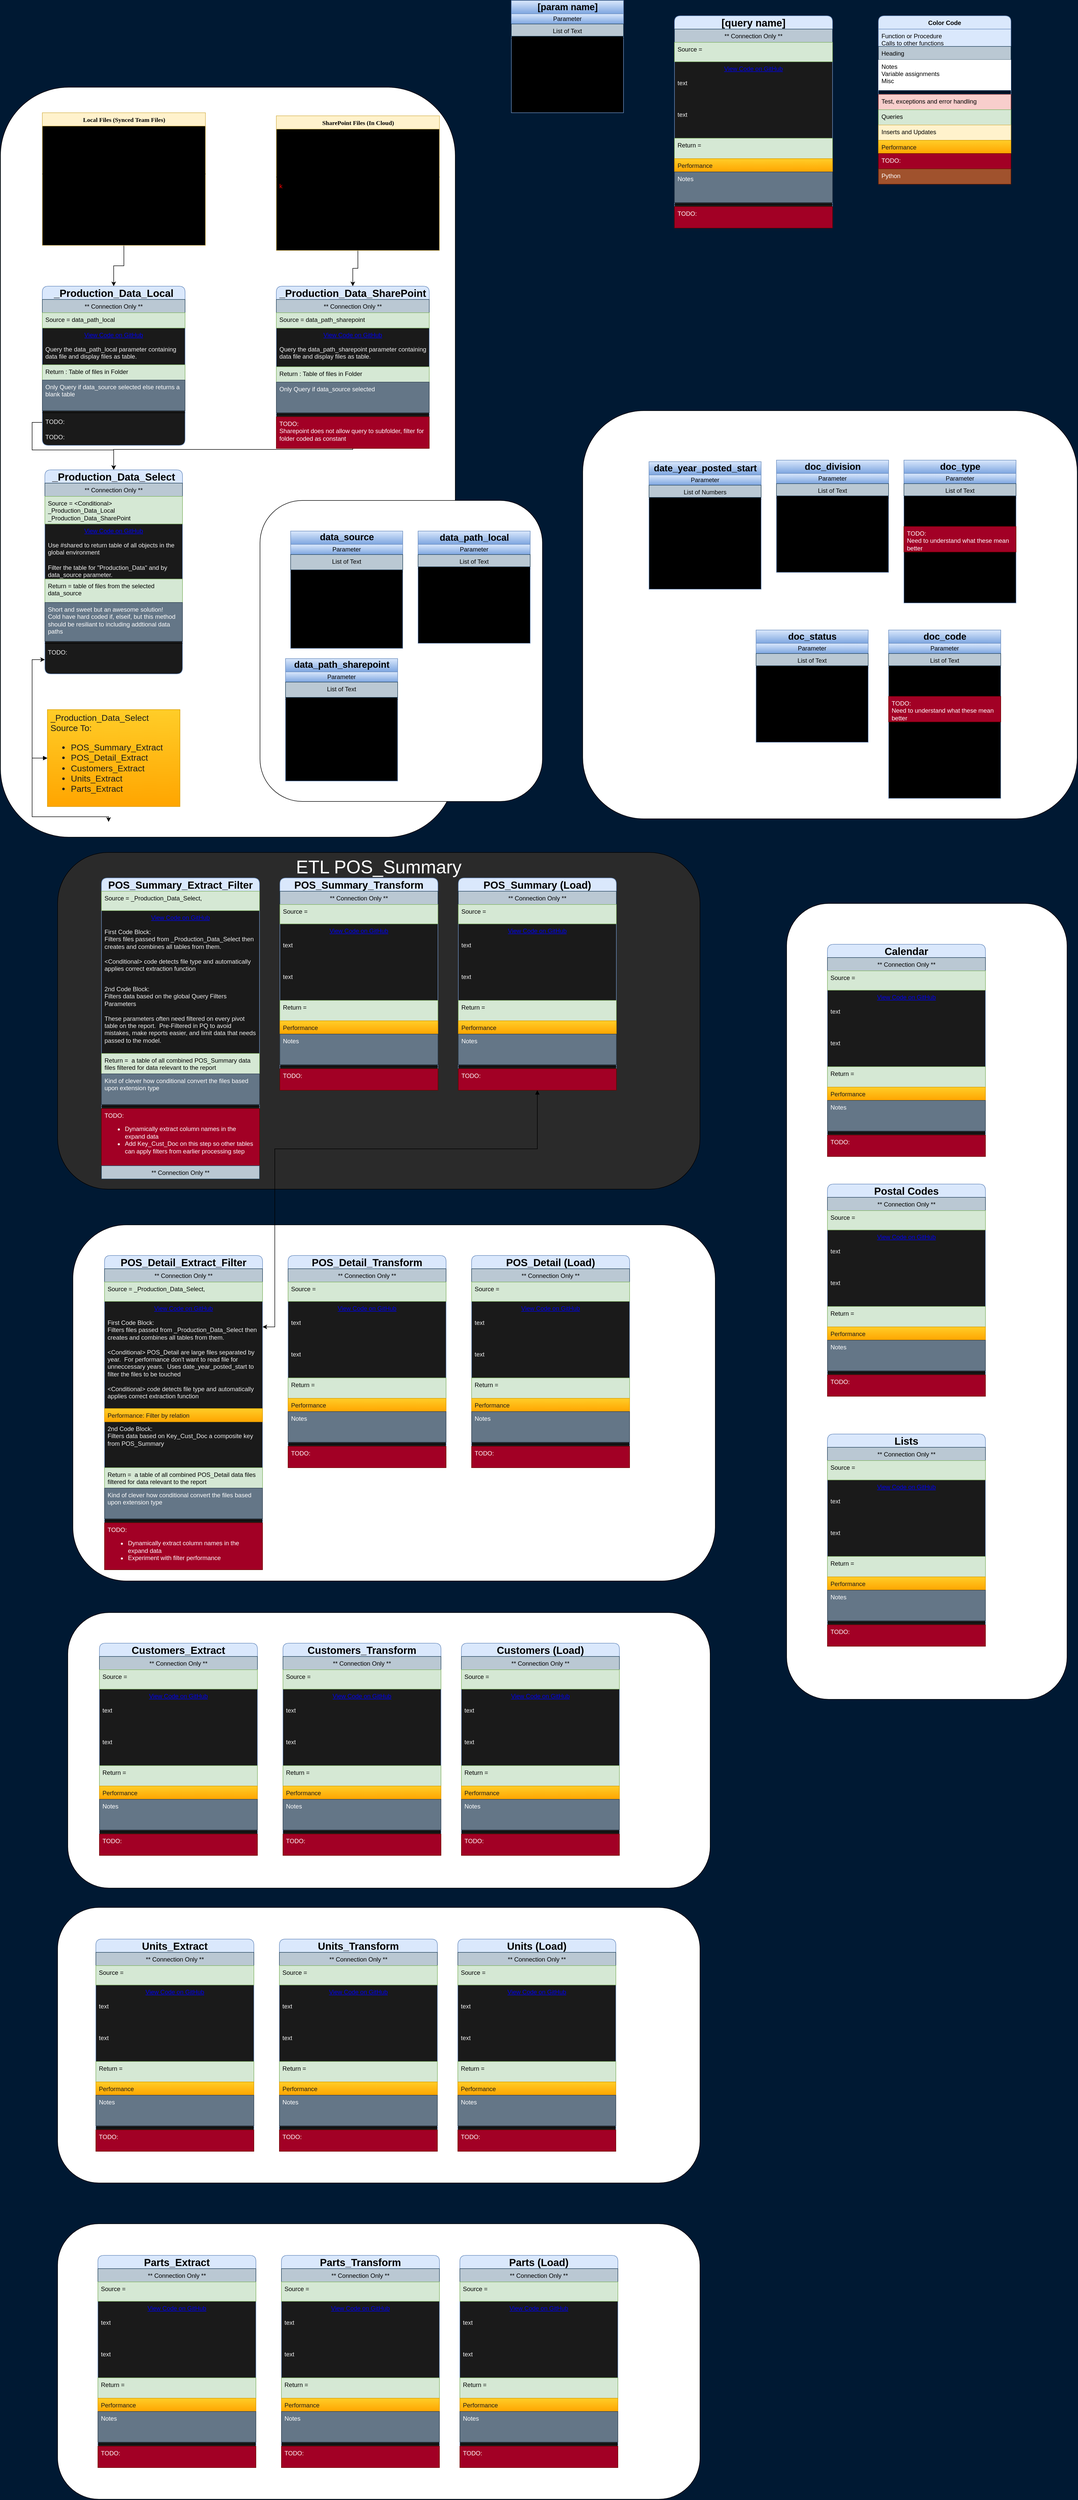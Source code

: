 <mxfile version="13.7.9" type="device"><diagram name="Page-1" id="efa7a0a1-bf9b-a30e-e6df-94a7791c09e9"><mxGraphModel dx="2355" dy="6607" grid="1" gridSize="10" guides="1" tooltips="1" connect="1" arrows="1" fold="1" page="1" pageScale="1" pageWidth="1169" pageHeight="827" background="#001933" math="0" shadow="0"><root><mxCell id="0"/><mxCell id="1" parent="0"/><mxCell id="uw5TMLA39bcHe53AzlzZ-255" value="Supplemental Tables" style="rounded=1;whiteSpace=wrap;html=1;fontSize=36;align=center;fontColor=#FFFFFF;verticalAlign=top;" vertex="1" parent="1"><mxGeometry x="1582" y="950" width="550" height="1560" as="geometry"/></mxCell><mxCell id="uw5TMLA39bcHe53AzlzZ-253" value="ETL Parts" style="rounded=1;whiteSpace=wrap;html=1;fontSize=36;align=center;fontColor=#FFFFFF;verticalAlign=top;" vertex="1" parent="1"><mxGeometry x="152" y="3538" width="1260" height="540" as="geometry"/></mxCell><mxCell id="uw5TMLA39bcHe53AzlzZ-254" value="ETL Units" style="rounded=1;whiteSpace=wrap;html=1;fontSize=36;align=center;fontColor=#FFFFFF;verticalAlign=top;" vertex="1" parent="1"><mxGeometry x="152" y="2918" width="1260" height="540" as="geometry"/></mxCell><mxCell id="uw5TMLA39bcHe53AzlzZ-252" value="ETL Customers" style="rounded=1;whiteSpace=wrap;html=1;fontSize=36;align=center;fontColor=#FFFFFF;verticalAlign=top;" vertex="1" parent="1"><mxGeometry x="172" y="2340" width="1260" height="540" as="geometry"/></mxCell><mxCell id="uw5TMLA39bcHe53AzlzZ-251" value="ETL POS_Detail" style="rounded=1;whiteSpace=wrap;html=1;fontSize=36;align=center;fontColor=#FFFFFF;verticalAlign=top;" vertex="1" parent="1"><mxGeometry x="182" y="1580" width="1260" height="698" as="geometry"/></mxCell><mxCell id="uw5TMLA39bcHe53AzlzZ-250" value="ETL POS_Summary" style="rounded=1;whiteSpace=wrap;html=1;fontSize=36;align=center;fontColor=#FFFFFF;verticalAlign=top;fillColor=#2A2A2A;" vertex="1" parent="1"><mxGeometry x="152" y="850" width="1260" height="660" as="geometry"/></mxCell><mxCell id="uw5TMLA39bcHe53AzlzZ-249" value="Data File Access" style="rounded=1;whiteSpace=wrap;html=1;fontSize=36;align=center;fontColor=#FFFFFF;verticalAlign=top;" vertex="1" parent="1"><mxGeometry x="40" y="-650" width="892" height="1470" as="geometry"/></mxCell><mxCell id="uw5TMLA39bcHe53AzlzZ-238" value="Data Filter Parameters" style="rounded=1;whiteSpace=wrap;html=1;fontSize=36;align=center;fontColor=#FFFFFF;verticalAlign=top;" vertex="1" parent="1"><mxGeometry x="1182" y="-16" width="970" height="800" as="geometry"/></mxCell><mxCell id="uw5TMLA39bcHe53AzlzZ-96" style="edgeStyle=orthogonalEdgeStyle;rounded=0;orthogonalLoop=1;jettySize=auto;html=1;startArrow=block;endArrow=classic;endFill=1;fontSize=8;fontColor=#1A1A1A;" edge="1" parent="1" source="uw5TMLA39bcHe53AzlzZ-23" target="SAwReT7tne8dGIvlWRkr-278"><mxGeometry relative="1" as="geometry"><Array as="points"><mxPoint x="1093" y="1431"/><mxPoint x="578" y="1431"/><mxPoint x="578" y="1780"/></Array></mxGeometry></mxCell><mxCell id="uw5TMLA39bcHe53AzlzZ-204" value="Data Source Parameters" style="rounded=1;whiteSpace=wrap;html=1;fontSize=36;align=center;fontColor=#FFFFFF;verticalAlign=top;" vertex="1" parent="1"><mxGeometry x="549" y="160" width="554" height="590" as="geometry"/></mxCell><mxCell id="uw5TMLA39bcHe53AzlzZ-245" style="edgeStyle=orthogonalEdgeStyle;rounded=0;orthogonalLoop=1;jettySize=auto;html=1;entryX=0.5;entryY=0;entryDx=0;entryDy=0;startArrow=none;startFill=0;endArrow=classic;endFill=1;fontSize=17;fontColor=#FFFFFF;" edge="1" parent="1" source="SAwReT7tne8dGIvlWRkr-135" target="SAwReT7tne8dGIvlWRkr-153"><mxGeometry relative="1" as="geometry"/></mxCell><mxCell id="uw5TMLA39bcHe53AzlzZ-244" style="edgeStyle=orthogonalEdgeStyle;rounded=0;orthogonalLoop=1;jettySize=auto;html=1;startArrow=none;endArrow=classic;endFill=1;fontSize=17;fontColor=#FFFFFF;startFill=0;" edge="1" parent="1" source="SAwReT7tne8dGIvlWRkr-125" target="SAwReT7tne8dGIvlWRkr-142"><mxGeometry relative="1" as="geometry"/></mxCell><mxCell id="uw5TMLA39bcHe53AzlzZ-242" style="edgeStyle=orthogonalEdgeStyle;rounded=0;orthogonalLoop=1;jettySize=auto;html=1;startArrow=block;endArrow=classic;endFill=1;fontSize=17;fontColor=#FFFFFF;" edge="1" parent="1" source="uw5TMLA39bcHe53AzlzZ-240"><mxGeometry relative="1" as="geometry"><mxPoint x="252" y="790" as="targetPoint"/><Array as="points"><mxPoint x="102" y="665"/><mxPoint x="102" y="780"/><mxPoint x="252" y="780"/></Array></mxGeometry></mxCell><mxCell id="uw5TMLA39bcHe53AzlzZ-243" style="edgeStyle=orthogonalEdgeStyle;rounded=0;orthogonalLoop=1;jettySize=auto;html=1;entryX=0;entryY=0.5;entryDx=0;entryDy=0;startArrow=block;endArrow=classic;endFill=1;fontSize=17;fontColor=#FFFFFF;" edge="1" parent="1" source="uw5TMLA39bcHe53AzlzZ-240" target="SAwReT7tne8dGIvlWRkr-182"><mxGeometry relative="1" as="geometry"><Array as="points"><mxPoint x="102" y="665"/><mxPoint x="102" y="472"/></Array></mxGeometry></mxCell><mxCell id="uw5TMLA39bcHe53AzlzZ-240" value="_Production_Data_Select&lt;br&gt;Source To:&lt;br&gt;&lt;ul&gt;&lt;li&gt;POS_Summary_Extract&lt;/li&gt;&lt;li&gt;POS_Detail_Extract&lt;/li&gt;&lt;li&gt;Customers_Extract&lt;/li&gt;&lt;li&gt;Units_Extract&lt;/li&gt;&lt;li&gt;Parts_Extract&lt;/li&gt;&lt;/ul&gt;" style="text;strokeColor=#d79b00;fillColor=#ffcd28;align=left;verticalAlign=top;spacingLeft=4;spacingRight=4;overflow=hidden;rotatable=0;points=[[0,0.5],[1,0.5]];portConstraint=eastwest;gradientColor=#ffa500;fontColor=#1A1A1A;fontSize=17;html=1;" vertex="1" parent="1"><mxGeometry x="132" y="570" width="260" height="190" as="geometry"/></mxCell><mxCell id="uw5TMLA39bcHe53AzlzZ-246" style="edgeStyle=orthogonalEdgeStyle;rounded=0;orthogonalLoop=1;jettySize=auto;html=1;startArrow=none;startFill=0;endArrow=classic;endFill=1;fontSize=17;fontColor=#FFFFFF;exitX=0;exitY=0.5;exitDx=0;exitDy=0;" edge="1" parent="1" source="SAwReT7tne8dGIvlWRkr-162" target="SAwReT7tne8dGIvlWRkr-173"><mxGeometry relative="1" as="geometry"><Array as="points"><mxPoint x="731" y="27"/><mxPoint x="731" y="60"/><mxPoint x="262" y="60"/></Array></mxGeometry></mxCell><mxCell id="uw5TMLA39bcHe53AzlzZ-248" style="edgeStyle=orthogonalEdgeStyle;rounded=0;orthogonalLoop=1;jettySize=auto;html=1;entryX=0.5;entryY=0;entryDx=0;entryDy=0;startArrow=none;startFill=0;endArrow=classic;endFill=1;fontSize=17;fontColor=#FFFFFF;" edge="1" parent="1" source="uw5TMLA39bcHe53AzlzZ-247" target="SAwReT7tne8dGIvlWRkr-173"><mxGeometry relative="1" as="geometry"/></mxCell><mxCell id="SAwReT7tne8dGIvlWRkr-135" value="SharePoint Files (In Cloud)" style="swimlane;html=1;fontStyle=1;align=center;verticalAlign=top;childLayout=stackLayout;horizontal=1;startSize=26;horizontalStack=0;resizeParent=1;resizeLast=0;collapsible=1;marginBottom=0;swimlaneFillColor=#000000;rounded=0;shadow=0;comic=0;labelBackgroundColor=none;strokeWidth=1;fillColor=#fff2cc;fontFamily=Verdana;fontSize=12;strokeColor=#d6b656;fontColor=#000000;" parent="1" vertex="1"><mxGeometry x="581" y="-594" width="320" height="264" as="geometry"/></mxCell><mxCell id="SAwReT7tne8dGIvlWRkr-136" value="See data documentation for list of files" style="text;html=1;strokeColor=none;fillColor=none;align=left;verticalAlign=top;spacingLeft=4;spacingRight=4;whiteSpace=wrap;overflow=hidden;rotatable=0;points=[[0,0.5],[1,0.5]];portConstraint=eastwest;" parent="SAwReT7tne8dGIvlWRkr-135" vertex="1"><mxGeometry y="26" width="320" height="64" as="geometry"/></mxCell><mxCell id="SAwReT7tne8dGIvlWRkr-137" value="+ field: type" style="text;html=1;strokeColor=none;fillColor=none;align=left;verticalAlign=top;spacingLeft=4;spacingRight=4;whiteSpace=wrap;overflow=hidden;rotatable=0;points=[[0,0.5],[1,0.5]];portConstraint=eastwest;" parent="SAwReT7tne8dGIvlWRkr-135" vertex="1"><mxGeometry y="90" width="320" height="26" as="geometry"/></mxCell><mxCell id="SAwReT7tne8dGIvlWRkr-138" value="" style="line;html=1;strokeWidth=1;fillColor=none;align=left;verticalAlign=middle;spacingTop=-1;spacingLeft=3;spacingRight=3;rotatable=0;labelPosition=right;points=[];portConstraint=eastwest;" parent="SAwReT7tne8dGIvlWRkr-135" vertex="1"><mxGeometry y="116" width="320" height="8" as="geometry"/></mxCell><mxCell id="SAwReT7tne8dGIvlWRkr-140" value="&lt;span style=&quot;color: rgb(255 , 0 , 0)&quot;&gt;k&lt;/span&gt;" style="text;html=1;strokeColor=none;fillColor=none;align=left;verticalAlign=top;spacingLeft=4;spacingRight=4;whiteSpace=wrap;overflow=hidden;rotatable=0;points=[[0,0.5],[1,0.5]];portConstraint=eastwest;" parent="SAwReT7tne8dGIvlWRkr-135" vertex="1"><mxGeometry y="124" width="320" height="80" as="geometry"/></mxCell><mxCell id="SAwReT7tne8dGIvlWRkr-142" value="_Production_Data_Local" style="swimlane;fontStyle=1;align=center;verticalAlign=bottom;childLayout=stackLayout;horizontal=1;startSize=26;horizontalStack=0;resizeParent=1;resizeParentMax=0;resizeLast=0;collapsible=1;marginBottom=0;fillColor=#dae8fc;strokeColor=#6c8ebf;glass=0;swimlaneLine=1;rounded=1;swimlaneFillColor=#1A1A1A;fontColor=#000000;fontSize=20;" parent="1" vertex="1"><mxGeometry x="122" y="-260" width="280" height="312" as="geometry"><mxRectangle x="1010" y="100" width="270" height="30" as="alternateBounds"/></mxGeometry></mxCell><mxCell id="SAwReT7tne8dGIvlWRkr-144" value="** Connection Only **" style="text;strokeColor=#23445d;fillColor=#bac8d3;align=center;verticalAlign=top;spacingLeft=4;spacingRight=4;overflow=hidden;rotatable=0;points=[[0,0.5],[1,0.5]];portConstraint=eastwest;fontColor=#000000;" parent="SAwReT7tne8dGIvlWRkr-142" vertex="1"><mxGeometry y="26" width="280" height="26" as="geometry"/></mxCell><mxCell id="SAwReT7tne8dGIvlWRkr-217" value="Source = data_path_local" style="text;strokeColor=#82b366;fillColor=#d5e8d4;align=left;verticalAlign=top;spacingLeft=4;spacingRight=4;overflow=hidden;rotatable=0;points=[[0,0.5],[1,0.5]];portConstraint=eastwest;whiteSpace=wrap;fontColor=#000000;" parent="SAwReT7tne8dGIvlWRkr-142" vertex="1"><mxGeometry y="52" width="280" height="30" as="geometry"/></mxCell><mxCell id="SAwReT7tne8dGIvlWRkr-219" value="&lt;a href=&quot;https://github.com/JoshNourse/DIS_BI/blob/main/power_query/_Production_Data_Local.pq&quot;&gt;View Code on GitHub&lt;/a&gt;" style="text;html=1;strokeColor=none;fillColor=none;align=center;verticalAlign=top;spacingLeft=4;spacingRight=4;overflow=hidden;rotatable=0;points=[[0,0.5],[1,0.5]];portConstraint=eastwest;fontSize=12;whiteSpace=wrap;gradientColor=none;fontColor=#f0f0f0;" parent="SAwReT7tne8dGIvlWRkr-142" vertex="1"><mxGeometry y="82" width="280" height="28" as="geometry"/></mxCell><mxCell id="SAwReT7tne8dGIvlWRkr-143" value="Query the data_path_local parameter containing data file and display files as table." style="text;strokeColor=none;fillColor=none;align=left;verticalAlign=top;spacingLeft=4;spacingRight=4;overflow=hidden;rotatable=0;points=[[0,0.5],[1,0.5]];portConstraint=eastwest;whiteSpace=wrap;fontColor=#f0f0f0;" parent="SAwReT7tne8dGIvlWRkr-142" vertex="1"><mxGeometry y="110" width="280" height="44" as="geometry"/></mxCell><mxCell id="SAwReT7tne8dGIvlWRkr-148" value="Return : Table of files in Folder" style="text;strokeColor=#82b366;fillColor=#d5e8d4;align=left;verticalAlign=top;spacingLeft=4;spacingRight=4;overflow=hidden;rotatable=0;points=[[0,0.5],[1,0.5]];portConstraint=eastwest;whiteSpace=wrap;fontColor=#000000;" parent="SAwReT7tne8dGIvlWRkr-142" vertex="1"><mxGeometry y="154" width="280" height="30" as="geometry"/></mxCell><mxCell id="SAwReT7tne8dGIvlWRkr-145" value="Only Query if data_source selected else returns a blank table&#10;" style="text;strokeColor=#314354;fillColor=#647687;align=left;verticalAlign=top;spacingLeft=4;spacingRight=4;overflow=hidden;rotatable=0;points=[[0,0.5],[1,0.5]];portConstraint=eastwest;fontColor=#ffffff;whiteSpace=wrap;" parent="SAwReT7tne8dGIvlWRkr-142" vertex="1"><mxGeometry y="184" width="280" height="60" as="geometry"/></mxCell><mxCell id="SAwReT7tne8dGIvlWRkr-146" value="" style="line;strokeWidth=1;fillColor=none;align=left;verticalAlign=middle;spacingTop=-1;spacingLeft=3;spacingRight=3;rotatable=0;labelPosition=right;points=[];portConstraint=eastwest;" parent="SAwReT7tne8dGIvlWRkr-142" vertex="1"><mxGeometry y="244" width="280" height="8" as="geometry"/></mxCell><mxCell id="uw5TMLA39bcHe53AzlzZ-247" value="TODO:&#10;" style="text;strokeColor=none;fillColor=none;align=left;verticalAlign=top;spacingLeft=4;spacingRight=4;overflow=hidden;rotatable=0;points=[[0,0.5],[1,0.5]];portConstraint=eastwest;fontColor=#f0f0f0;gradientColor=none;" vertex="1" parent="SAwReT7tne8dGIvlWRkr-142"><mxGeometry y="252" width="280" height="30" as="geometry"/></mxCell><mxCell id="SAwReT7tne8dGIvlWRkr-151" value="TODO:&#10;" style="text;strokeColor=none;fillColor=none;align=left;verticalAlign=top;spacingLeft=4;spacingRight=4;overflow=hidden;rotatable=0;points=[[0,0.5],[1,0.5]];portConstraint=eastwest;fontColor=#f0f0f0;gradientColor=none;" parent="SAwReT7tne8dGIvlWRkr-142" vertex="1"><mxGeometry y="282" width="280" height="30" as="geometry"/></mxCell><mxCell id="SAwReT7tne8dGIvlWRkr-153" value="_Production_Data_SharePoint" style="swimlane;fontStyle=1;align=center;verticalAlign=bottom;childLayout=stackLayout;horizontal=1;startSize=26;horizontalStack=0;resizeParent=1;resizeParentMax=0;resizeLast=0;collapsible=1;marginBottom=0;fillColor=#dae8fc;strokeColor=#6c8ebf;glass=0;swimlaneLine=1;rounded=1;swimlaneFillColor=#1A1A1A;fontColor=#000000;fontSize=20;" parent="1" vertex="1"><mxGeometry x="581" y="-260" width="300" height="318" as="geometry"/></mxCell><mxCell id="SAwReT7tne8dGIvlWRkr-155" value="** Connection Only **" style="text;strokeColor=#23445d;fillColor=#bac8d3;align=center;verticalAlign=top;spacingLeft=4;spacingRight=4;overflow=hidden;rotatable=0;points=[[0,0.5],[1,0.5]];portConstraint=eastwest;fontColor=#000000;" parent="SAwReT7tne8dGIvlWRkr-153" vertex="1"><mxGeometry y="26" width="300" height="26" as="geometry"/></mxCell><mxCell id="SAwReT7tne8dGIvlWRkr-159" value="Source = data_path_sharepoint" style="text;strokeColor=#82b366;fillColor=#d5e8d4;align=left;verticalAlign=top;spacingLeft=4;spacingRight=4;overflow=hidden;rotatable=0;points=[[0,0.5],[1,0.5]];portConstraint=eastwest;whiteSpace=wrap;fontColor=#000000;" parent="SAwReT7tne8dGIvlWRkr-153" vertex="1"><mxGeometry y="52" width="300" height="30" as="geometry"/></mxCell><mxCell id="SAwReT7tne8dGIvlWRkr-232" value="&lt;a href=&quot;https://github.com/JoshNourse/DIS_BI/blob/main/power_query/_Production_Data_SharePoint.pq&quot;&gt;View Code on GitHub&lt;/a&gt;" style="text;html=1;strokeColor=none;fillColor=none;align=center;verticalAlign=top;spacingLeft=4;spacingRight=4;overflow=hidden;rotatable=0;points=[[0,0.5],[1,0.5]];portConstraint=eastwest;fontSize=12;whiteSpace=wrap;gradientColor=none;fontColor=#f0f0f0;" parent="SAwReT7tne8dGIvlWRkr-153" vertex="1"><mxGeometry y="82" width="300" height="28" as="geometry"/></mxCell><mxCell id="SAwReT7tne8dGIvlWRkr-154" value="Query the data_path_sharepoint parameter containing data file and display files as table." style="text;strokeColor=none;fillColor=none;align=left;verticalAlign=top;spacingLeft=4;spacingRight=4;overflow=hidden;rotatable=0;points=[[0,0.5],[1,0.5]];portConstraint=eastwest;whiteSpace=wrap;fontColor=#f0f0f0;" parent="SAwReT7tne8dGIvlWRkr-153" vertex="1"><mxGeometry y="110" width="300" height="48" as="geometry"/></mxCell><mxCell id="SAwReT7tne8dGIvlWRkr-273" value="Return : Table of files in Folder" style="text;strokeColor=#82b366;fillColor=#d5e8d4;align=left;verticalAlign=top;spacingLeft=4;spacingRight=4;overflow=hidden;rotatable=0;points=[[0,0.5],[1,0.5]];portConstraint=eastwest;whiteSpace=wrap;fontColor=#000000;" parent="SAwReT7tne8dGIvlWRkr-153" vertex="1"><mxGeometry y="158" width="300" height="30" as="geometry"/></mxCell><mxCell id="SAwReT7tne8dGIvlWRkr-156" value="Only Query if data_source selected" style="text;strokeColor=#314354;fillColor=#647687;align=left;verticalAlign=top;spacingLeft=4;spacingRight=4;overflow=hidden;rotatable=0;points=[[0,0.5],[1,0.5]];portConstraint=eastwest;fontColor=#ffffff;" parent="SAwReT7tne8dGIvlWRkr-153" vertex="1"><mxGeometry y="188" width="300" height="60" as="geometry"/></mxCell><mxCell id="SAwReT7tne8dGIvlWRkr-157" value="" style="line;strokeWidth=1;fillColor=none;align=left;verticalAlign=middle;spacingTop=-1;spacingLeft=3;spacingRight=3;rotatable=0;labelPosition=right;points=[];portConstraint=eastwest;" parent="SAwReT7tne8dGIvlWRkr-153" vertex="1"><mxGeometry y="248" width="300" height="8" as="geometry"/></mxCell><mxCell id="SAwReT7tne8dGIvlWRkr-162" value="TODO:&#10;Sharepoint does not allow query to subfolder, filter for folder coded as constant" style="text;strokeColor=#6F0000;fillColor=#a20025;align=left;verticalAlign=top;spacingLeft=4;spacingRight=4;overflow=hidden;rotatable=0;points=[[0,0.5],[1,0.5]];portConstraint=eastwest;fontColor=#ffffff;gradientColor=none;whiteSpace=wrap;" parent="SAwReT7tne8dGIvlWRkr-153" vertex="1"><mxGeometry y="256" width="300" height="62" as="geometry"/></mxCell><mxCell id="SAwReT7tne8dGIvlWRkr-173" value="_Production_Data_Select" style="swimlane;fontStyle=1;align=center;verticalAlign=bottom;childLayout=stackLayout;horizontal=1;startSize=26;horizontalStack=0;resizeParent=1;resizeParentMax=0;resizeLast=0;collapsible=1;marginBottom=0;fillColor=#dae8fc;strokeColor=#6c8ebf;glass=0;swimlaneLine=1;rounded=1;swimlaneFillColor=#1A1A1A;fontColor=#000000;fontSize=20;" parent="1" vertex="1"><mxGeometry x="127" y="100" width="270" height="400" as="geometry"/></mxCell><mxCell id="SAwReT7tne8dGIvlWRkr-214" value="** Connection Only **" style="text;strokeColor=#23445d;fillColor=#bac8d3;align=center;verticalAlign=top;spacingLeft=4;spacingRight=4;overflow=hidden;rotatable=0;points=[[0,0.5],[1,0.5]];portConstraint=eastwest;fontColor=#000000;" parent="SAwReT7tne8dGIvlWRkr-173" vertex="1"><mxGeometry y="26" width="270" height="26" as="geometry"/></mxCell><mxCell id="SAwReT7tne8dGIvlWRkr-179" value="Source = &lt;Conditional&gt;&#10;_Production_Data_Local&#10;_Production_Data_SharePoint" style="text;strokeColor=#82b366;fillColor=#d5e8d4;align=left;verticalAlign=top;spacingLeft=4;spacingRight=4;overflow=hidden;rotatable=0;points=[[0,0.5],[1,0.5]];portConstraint=eastwest;whiteSpace=wrap;fontColor=#000000;" parent="SAwReT7tne8dGIvlWRkr-173" vertex="1"><mxGeometry y="52" width="270" height="54" as="geometry"/></mxCell><mxCell id="SAwReT7tne8dGIvlWRkr-234" value="&lt;a href=&quot;https://github.com/JoshNourse/DIS_BI/blob/main/power_query/_Production_Data_Select.pq&quot;&gt;View Code on GitHub&lt;/a&gt;" style="text;html=1;strokeColor=none;fillColor=none;align=center;verticalAlign=top;spacingLeft=4;spacingRight=4;overflow=hidden;rotatable=0;points=[[0,0.5],[1,0.5]];portConstraint=eastwest;fontSize=12;whiteSpace=wrap;gradientColor=none;fontColor=#f0f0f0;" parent="SAwReT7tne8dGIvlWRkr-173" vertex="1"><mxGeometry y="106" width="270" height="28" as="geometry"/></mxCell><mxCell id="SAwReT7tne8dGIvlWRkr-174" value="Use #shared to return table of all objects in the global environment" style="text;strokeColor=none;fillColor=none;align=left;verticalAlign=top;spacingLeft=4;spacingRight=4;overflow=hidden;rotatable=0;points=[[0,0.5],[1,0.5]];portConstraint=eastwest;whiteSpace=wrap;fontColor=#f0f0f0;" parent="SAwReT7tne8dGIvlWRkr-173" vertex="1"><mxGeometry y="134" width="270" height="44" as="geometry"/></mxCell><mxCell id="SAwReT7tne8dGIvlWRkr-215" value="Filter the table for &quot;Production_Data&quot; and by data_source parameter." style="text;strokeColor=none;fillColor=none;align=left;verticalAlign=top;spacingLeft=4;spacingRight=4;overflow=hidden;rotatable=0;points=[[0,0.5],[1,0.5]];portConstraint=eastwest;whiteSpace=wrap;fontColor=#f0f0f0;" parent="SAwReT7tne8dGIvlWRkr-173" vertex="1"><mxGeometry y="178" width="270" height="36" as="geometry"/></mxCell><mxCell id="SAwReT7tne8dGIvlWRkr-216" value="Return = table of files from the selected data_source" style="text;strokeColor=#82b366;fillColor=#d5e8d4;align=left;verticalAlign=top;spacingLeft=4;spacingRight=4;overflow=hidden;rotatable=0;points=[[0,0.5],[1,0.5]];portConstraint=eastwest;whiteSpace=wrap;fontColor=#000000;" parent="SAwReT7tne8dGIvlWRkr-173" vertex="1"><mxGeometry y="214" width="270" height="46" as="geometry"/></mxCell><mxCell id="SAwReT7tne8dGIvlWRkr-176" value="Short and sweet but an awesome solution!&#10;Cold have hard coded if, elseif, but this method should be resiliant to including addtional data paths&#10;" style="text;strokeColor=#314354;fillColor=#647687;align=left;verticalAlign=top;spacingLeft=4;spacingRight=4;overflow=hidden;rotatable=0;points=[[0,0.5],[1,0.5]];portConstraint=eastwest;fontColor=#ffffff;whiteSpace=wrap;" parent="SAwReT7tne8dGIvlWRkr-173" vertex="1"><mxGeometry y="260" width="270" height="76" as="geometry"/></mxCell><mxCell id="SAwReT7tne8dGIvlWRkr-177" value="" style="line;strokeWidth=1;fillColor=none;align=left;verticalAlign=middle;spacingTop=-1;spacingLeft=3;spacingRight=3;rotatable=0;labelPosition=right;points=[];portConstraint=eastwest;" parent="SAwReT7tne8dGIvlWRkr-173" vertex="1"><mxGeometry y="336" width="270" height="8" as="geometry"/></mxCell><mxCell id="SAwReT7tne8dGIvlWRkr-182" value="TODO:&#10;" style="text;strokeColor=none;fillColor=none;align=left;verticalAlign=top;spacingLeft=4;spacingRight=4;overflow=hidden;rotatable=0;points=[[0,0.5],[1,0.5]];portConstraint=eastwest;fontColor=#f0f0f0;gradientColor=none;" parent="SAwReT7tne8dGIvlWRkr-173" vertex="1"><mxGeometry y="344" width="270" height="56" as="geometry"/></mxCell><mxCell id="SAwReT7tne8dGIvlWRkr-125" value="Local Files (Synced Team Files)" style="swimlane;html=1;fontStyle=1;align=center;verticalAlign=top;childLayout=stackLayout;horizontal=1;startSize=26;horizontalStack=0;resizeParent=1;resizeLast=0;collapsible=1;marginBottom=0;swimlaneFillColor=#000000;rounded=0;shadow=0;comic=0;labelBackgroundColor=none;strokeWidth=1;fillColor=#fff2cc;fontFamily=Verdana;fontSize=12;strokeColor=#d6b656;fontColor=#000000;" parent="1" vertex="1"><mxGeometry x="122" y="-600" width="320" height="260" as="geometry"/></mxCell><mxCell id="SAwReT7tne8dGIvlWRkr-126" value="See data documentation for list of files" style="text;html=1;strokeColor=none;fillColor=none;align=left;verticalAlign=top;spacingLeft=4;spacingRight=4;whiteSpace=wrap;overflow=hidden;rotatable=0;points=[[0,0.5],[1,0.5]];portConstraint=eastwest;" parent="SAwReT7tne8dGIvlWRkr-125" vertex="1"><mxGeometry y="26" width="320" height="64" as="geometry"/></mxCell><mxCell id="SAwReT7tne8dGIvlWRkr-127" value="+ field: type" style="text;html=1;strokeColor=none;fillColor=none;align=left;verticalAlign=top;spacingLeft=4;spacingRight=4;whiteSpace=wrap;overflow=hidden;rotatable=0;points=[[0,0.5],[1,0.5]];portConstraint=eastwest;" parent="SAwReT7tne8dGIvlWRkr-125" vertex="1"><mxGeometry y="90" width="320" height="26" as="geometry"/></mxCell><mxCell id="SAwReT7tne8dGIvlWRkr-128" value="" style="line;html=1;strokeWidth=1;fillColor=none;align=left;verticalAlign=middle;spacingTop=-1;spacingLeft=3;spacingRight=3;rotatable=0;labelPosition=right;points=[];portConstraint=eastwest;" parent="SAwReT7tne8dGIvlWRkr-125" vertex="1"><mxGeometry y="116" width="320" height="8" as="geometry"/></mxCell><mxCell id="SAwReT7tne8dGIvlWRkr-132" value="File Types&lt;br&gt;&lt;ul&gt;&lt;li&gt;xls, xlsx&lt;/li&gt;&lt;li&gt;CSV&lt;/li&gt;&lt;/ul&gt;" style="text;html=1;strokeColor=none;fillColor=none;align=left;verticalAlign=top;spacingLeft=4;spacingRight=4;whiteSpace=wrap;overflow=hidden;rotatable=0;points=[[0,0.5],[1,0.5]];portConstraint=eastwest;" parent="SAwReT7tne8dGIvlWRkr-125" vertex="1"><mxGeometry y="124" width="320" height="80" as="geometry"/></mxCell><mxCell id="SAwReT7tne8dGIvlWRkr-222" value="POS_Summary_Extract_Filter" style="swimlane;fontStyle=1;align=center;verticalAlign=bottom;childLayout=stackLayout;horizontal=1;startSize=26;horizontalStack=0;resizeParent=1;resizeParentMax=0;resizeLast=0;collapsible=1;marginBottom=0;fillColor=#dae8fc;strokeColor=#6c8ebf;glass=0;swimlaneLine=1;rounded=1;swimlaneFillColor=#1A1A1A;fontColor=#000000;fontSize=20;" parent="1" vertex="1"><mxGeometry x="238" y="900" width="310" height="590" as="geometry"/></mxCell><mxCell id="SAwReT7tne8dGIvlWRkr-224" value="Source = _Production_Data_Select,&#10;" style="text;strokeColor=#82b366;fillColor=#d5e8d4;align=left;verticalAlign=top;spacingLeft=4;spacingRight=4;overflow=hidden;rotatable=0;points=[[0,0.5],[1,0.5]];portConstraint=eastwest;whiteSpace=wrap;fontColor=#000000;" parent="SAwReT7tne8dGIvlWRkr-222" vertex="1"><mxGeometry y="26" width="310" height="38" as="geometry"/></mxCell><mxCell id="SAwReT7tne8dGIvlWRkr-233" value="&lt;a href=&quot;https://github.com/JoshNourse/DIS_BI/blob/main/power_query/&quot;&gt;View Code on GitHub&lt;/a&gt;" style="text;html=1;strokeColor=none;fillColor=none;align=center;verticalAlign=top;spacingLeft=4;spacingRight=4;overflow=hidden;rotatable=0;points=[[0,0.5],[1,0.5]];portConstraint=eastwest;fontSize=12;whiteSpace=wrap;gradientColor=none;fontColor=#f0f0f0;" parent="SAwReT7tne8dGIvlWRkr-222" vertex="1"><mxGeometry y="64" width="310" height="28" as="geometry"/></mxCell><mxCell id="SAwReT7tne8dGIvlWRkr-226" value="First Code Block:&#10;Filters files passed from _Production_Data_Select then creates and combines all tables from them.&#10;&#10;&lt;Conditional&gt; code detects file type and automatically applies correct extraction function&#10;" style="text;strokeColor=none;fillColor=none;align=left;verticalAlign=top;spacingLeft=4;spacingRight=4;overflow=hidden;rotatable=0;points=[[0,0.5],[1,0.5]];portConstraint=eastwest;whiteSpace=wrap;fontColor=#f0f0f0;" parent="SAwReT7tne8dGIvlWRkr-222" vertex="1"><mxGeometry y="92" width="310" height="112" as="geometry"/></mxCell><mxCell id="SAwReT7tne8dGIvlWRkr-227" value="2nd Code Block:&#10;Filters data based on the global Query Filters Parameters&#10;&#10;These parameters often need filtered on every pivot table on the report.  Pre-Filtered in PQ to avoid mistakes, make reports easier, and limit data that needs passed to the model." style="text;strokeColor=none;fillColor=none;align=left;verticalAlign=top;spacingLeft=4;spacingRight=4;overflow=hidden;rotatable=0;points=[[0,0.5],[1,0.5]];portConstraint=eastwest;whiteSpace=wrap;fontColor=#f0f0f0;" parent="SAwReT7tne8dGIvlWRkr-222" vertex="1"><mxGeometry y="204" width="310" height="140" as="geometry"/></mxCell><mxCell id="SAwReT7tne8dGIvlWRkr-228" value="Return =  a table of all combined POS_Summary data files filtered for data relevant to the report&#10;" style="text;strokeColor=#82b366;fillColor=#d5e8d4;align=left;verticalAlign=top;spacingLeft=4;spacingRight=4;overflow=hidden;rotatable=0;points=[[0,0.5],[1,0.5]];portConstraint=eastwest;whiteSpace=wrap;fontColor=#000000;" parent="SAwReT7tne8dGIvlWRkr-222" vertex="1"><mxGeometry y="344" width="310" height="40" as="geometry"/></mxCell><mxCell id="SAwReT7tne8dGIvlWRkr-229" value="Kind of clever how conditional convert the files based upon extension type" style="text;strokeColor=#314354;fillColor=#647687;align=left;verticalAlign=top;spacingLeft=4;spacingRight=4;overflow=hidden;rotatable=0;points=[[0,0.5],[1,0.5]];portConstraint=eastwest;fontColor=#ffffff;whiteSpace=wrap;" parent="SAwReT7tne8dGIvlWRkr-222" vertex="1"><mxGeometry y="384" width="310" height="60" as="geometry"/></mxCell><mxCell id="SAwReT7tne8dGIvlWRkr-230" value="" style="line;strokeWidth=1;fillColor=none;align=left;verticalAlign=middle;spacingTop=-1;spacingLeft=3;spacingRight=3;rotatable=0;labelPosition=right;points=[];portConstraint=eastwest;" parent="SAwReT7tne8dGIvlWRkr-222" vertex="1"><mxGeometry y="444" width="310" height="8" as="geometry"/></mxCell><mxCell id="SAwReT7tne8dGIvlWRkr-231" value="TODO:&lt;br&gt;&lt;ul&gt;&lt;li&gt;Dynamically extract column names in the expand data&lt;/li&gt;&lt;li&gt;Add Key_Cust_Doc on this step so other tables can apply filters from earlier processing step&lt;/li&gt;&lt;/ul&gt;" style="text;strokeColor=#6F0000;fillColor=#a20025;align=left;verticalAlign=top;spacingLeft=4;spacingRight=4;overflow=hidden;rotatable=0;points=[[0,0.5],[1,0.5]];portConstraint=eastwest;fontColor=#ffffff;gradientColor=none;whiteSpace=wrap;html=1;" parent="SAwReT7tne8dGIvlWRkr-222" vertex="1"><mxGeometry y="452" width="310" height="112" as="geometry"/></mxCell><mxCell id="SAwReT7tne8dGIvlWRkr-223" value="** Connection Only **" style="text;strokeColor=#23445d;fillColor=#bac8d3;align=center;verticalAlign=top;spacingLeft=4;spacingRight=4;overflow=hidden;rotatable=0;points=[[0,0.5],[1,0.5]];portConstraint=eastwest;fontColor=#000000;" parent="SAwReT7tne8dGIvlWRkr-222" vertex="1"><mxGeometry y="564" width="310" height="26" as="geometry"/></mxCell><mxCell id="uw5TMLA39bcHe53AzlzZ-1" value="POS_Summary_Transform" style="swimlane;fontStyle=1;align=center;verticalAlign=bottom;childLayout=stackLayout;horizontal=1;startSize=26;horizontalStack=0;resizeParent=1;resizeParentMax=0;resizeLast=0;collapsible=1;marginBottom=0;fillColor=#dae8fc;strokeColor=#6c8ebf;glass=0;swimlaneLine=1;rounded=1;swimlaneFillColor=#1A1A1A;fontColor=#000000;fontSize=20;" vertex="1" parent="1"><mxGeometry x="588" y="900" width="310" height="416" as="geometry"/></mxCell><mxCell id="uw5TMLA39bcHe53AzlzZ-2" value="** Connection Only **" style="text;strokeColor=#23445d;fillColor=#bac8d3;align=center;verticalAlign=top;spacingLeft=4;spacingRight=4;overflow=hidden;rotatable=0;points=[[0,0.5],[1,0.5]];portConstraint=eastwest;fontColor=#000000;" vertex="1" parent="uw5TMLA39bcHe53AzlzZ-1"><mxGeometry y="26" width="310" height="26" as="geometry"/></mxCell><mxCell id="uw5TMLA39bcHe53AzlzZ-3" value="Source = &#10;" style="text;strokeColor=#82b366;fillColor=#d5e8d4;align=left;verticalAlign=top;spacingLeft=4;spacingRight=4;overflow=hidden;rotatable=0;points=[[0,0.5],[1,0.5]];portConstraint=eastwest;whiteSpace=wrap;fontColor=#000000;" vertex="1" parent="uw5TMLA39bcHe53AzlzZ-1"><mxGeometry y="52" width="310" height="38" as="geometry"/></mxCell><mxCell id="uw5TMLA39bcHe53AzlzZ-4" value="&lt;a href=&quot;https://github.com/JoshNourse/DIS_BI/blob/main/power_query/&quot;&gt;View Code on GitHub&lt;/a&gt;" style="text;html=1;strokeColor=none;fillColor=none;align=center;verticalAlign=top;spacingLeft=4;spacingRight=4;overflow=hidden;rotatable=0;points=[[0,0.5],[1,0.5]];portConstraint=eastwest;fontSize=12;whiteSpace=wrap;gradientColor=none;fontColor=#f0f0f0;" vertex="1" parent="uw5TMLA39bcHe53AzlzZ-1"><mxGeometry y="90" width="310" height="28" as="geometry"/></mxCell><mxCell id="uw5TMLA39bcHe53AzlzZ-5" value="text" style="text;strokeColor=none;fillColor=none;align=left;verticalAlign=top;spacingLeft=4;spacingRight=4;overflow=hidden;rotatable=0;points=[[0,0.5],[1,0.5]];portConstraint=eastwest;whiteSpace=wrap;fontColor=#f0f0f0;" vertex="1" parent="uw5TMLA39bcHe53AzlzZ-1"><mxGeometry y="118" width="310" height="62" as="geometry"/></mxCell><mxCell id="uw5TMLA39bcHe53AzlzZ-6" value="text" style="text;strokeColor=none;fillColor=none;align=left;verticalAlign=top;spacingLeft=4;spacingRight=4;overflow=hidden;rotatable=0;points=[[0,0.5],[1,0.5]];portConstraint=eastwest;whiteSpace=wrap;fontColor=#f0f0f0;" vertex="1" parent="uw5TMLA39bcHe53AzlzZ-1"><mxGeometry y="180" width="310" height="60" as="geometry"/></mxCell><mxCell id="uw5TMLA39bcHe53AzlzZ-7" value="Return =  &#10;" style="text;strokeColor=#82b366;fillColor=#d5e8d4;align=left;verticalAlign=top;spacingLeft=4;spacingRight=4;overflow=hidden;rotatable=0;points=[[0,0.5],[1,0.5]];portConstraint=eastwest;whiteSpace=wrap;fontColor=#000000;" vertex="1" parent="uw5TMLA39bcHe53AzlzZ-1"><mxGeometry y="240" width="310" height="40" as="geometry"/></mxCell><mxCell id="uw5TMLA39bcHe53AzlzZ-12" value="Performance" style="text;strokeColor=#d79b00;fillColor=#ffcd28;align=left;verticalAlign=top;spacingLeft=4;spacingRight=4;overflow=hidden;rotatable=0;points=[[0,0.5],[1,0.5]];portConstraint=eastwest;gradientColor=#ffa500;fontColor=#1A1A1A;" vertex="1" parent="uw5TMLA39bcHe53AzlzZ-1"><mxGeometry y="280" width="310" height="26" as="geometry"/></mxCell><mxCell id="uw5TMLA39bcHe53AzlzZ-8" value="Notes" style="text;strokeColor=#314354;fillColor=#647687;align=left;verticalAlign=top;spacingLeft=4;spacingRight=4;overflow=hidden;rotatable=0;points=[[0,0.5],[1,0.5]];portConstraint=eastwest;fontColor=#ffffff;whiteSpace=wrap;" vertex="1" parent="uw5TMLA39bcHe53AzlzZ-1"><mxGeometry y="306" width="310" height="60" as="geometry"/></mxCell><mxCell id="uw5TMLA39bcHe53AzlzZ-9" value="" style="line;strokeWidth=1;fillColor=none;align=left;verticalAlign=middle;spacingTop=-1;spacingLeft=3;spacingRight=3;rotatable=0;labelPosition=right;points=[];portConstraint=eastwest;" vertex="1" parent="uw5TMLA39bcHe53AzlzZ-1"><mxGeometry y="366" width="310" height="8" as="geometry"/></mxCell><mxCell id="uw5TMLA39bcHe53AzlzZ-10" value="TODO:" style="text;strokeColor=#6F0000;fillColor=#a20025;align=left;verticalAlign=top;spacingLeft=4;spacingRight=4;overflow=hidden;rotatable=0;points=[[0,0.5],[1,0.5]];portConstraint=eastwest;fontColor=#ffffff;gradientColor=none;whiteSpace=wrap;html=1;" vertex="1" parent="uw5TMLA39bcHe53AzlzZ-1"><mxGeometry y="374" width="310" height="42" as="geometry"/></mxCell><mxCell id="uw5TMLA39bcHe53AzlzZ-13" value="POS_Summary (Load)" style="swimlane;fontStyle=1;align=center;verticalAlign=bottom;childLayout=stackLayout;horizontal=1;startSize=26;horizontalStack=0;resizeParent=1;resizeParentMax=0;resizeLast=0;collapsible=1;marginBottom=0;fillColor=#dae8fc;strokeColor=#6c8ebf;glass=0;swimlaneLine=1;rounded=1;swimlaneFillColor=#1A1A1A;fontColor=#000000;fontSize=20;" vertex="1" parent="1"><mxGeometry x="938" y="900" width="310" height="416" as="geometry"/></mxCell><mxCell id="uw5TMLA39bcHe53AzlzZ-14" value="** Connection Only **" style="text;strokeColor=#23445d;fillColor=#bac8d3;align=center;verticalAlign=top;spacingLeft=4;spacingRight=4;overflow=hidden;rotatable=0;points=[[0,0.5],[1,0.5]];portConstraint=eastwest;fontColor=#000000;" vertex="1" parent="uw5TMLA39bcHe53AzlzZ-13"><mxGeometry y="26" width="310" height="26" as="geometry"/></mxCell><mxCell id="uw5TMLA39bcHe53AzlzZ-15" value="Source = &#10;" style="text;strokeColor=#82b366;fillColor=#d5e8d4;align=left;verticalAlign=top;spacingLeft=4;spacingRight=4;overflow=hidden;rotatable=0;points=[[0,0.5],[1,0.5]];portConstraint=eastwest;whiteSpace=wrap;fontColor=#000000;" vertex="1" parent="uw5TMLA39bcHe53AzlzZ-13"><mxGeometry y="52" width="310" height="38" as="geometry"/></mxCell><mxCell id="uw5TMLA39bcHe53AzlzZ-16" value="&lt;a href=&quot;https://github.com/JoshNourse/DIS_BI/blob/main/power_query/&quot;&gt;View Code on GitHub&lt;/a&gt;" style="text;html=1;strokeColor=none;fillColor=none;align=center;verticalAlign=top;spacingLeft=4;spacingRight=4;overflow=hidden;rotatable=0;points=[[0,0.5],[1,0.5]];portConstraint=eastwest;fontSize=12;whiteSpace=wrap;gradientColor=none;fontColor=#f0f0f0;" vertex="1" parent="uw5TMLA39bcHe53AzlzZ-13"><mxGeometry y="90" width="310" height="28" as="geometry"/></mxCell><mxCell id="uw5TMLA39bcHe53AzlzZ-17" value="text" style="text;strokeColor=none;fillColor=none;align=left;verticalAlign=top;spacingLeft=4;spacingRight=4;overflow=hidden;rotatable=0;points=[[0,0.5],[1,0.5]];portConstraint=eastwest;whiteSpace=wrap;fontColor=#f0f0f0;" vertex="1" parent="uw5TMLA39bcHe53AzlzZ-13"><mxGeometry y="118" width="310" height="62" as="geometry"/></mxCell><mxCell id="uw5TMLA39bcHe53AzlzZ-18" value="text" style="text;strokeColor=none;fillColor=none;align=left;verticalAlign=top;spacingLeft=4;spacingRight=4;overflow=hidden;rotatable=0;points=[[0,0.5],[1,0.5]];portConstraint=eastwest;whiteSpace=wrap;fontColor=#f0f0f0;" vertex="1" parent="uw5TMLA39bcHe53AzlzZ-13"><mxGeometry y="180" width="310" height="60" as="geometry"/></mxCell><mxCell id="uw5TMLA39bcHe53AzlzZ-19" value="Return =  &#10;" style="text;strokeColor=#82b366;fillColor=#d5e8d4;align=left;verticalAlign=top;spacingLeft=4;spacingRight=4;overflow=hidden;rotatable=0;points=[[0,0.5],[1,0.5]];portConstraint=eastwest;whiteSpace=wrap;fontColor=#000000;" vertex="1" parent="uw5TMLA39bcHe53AzlzZ-13"><mxGeometry y="240" width="310" height="40" as="geometry"/></mxCell><mxCell id="uw5TMLA39bcHe53AzlzZ-20" value="Performance" style="text;strokeColor=#d79b00;fillColor=#ffcd28;align=left;verticalAlign=top;spacingLeft=4;spacingRight=4;overflow=hidden;rotatable=0;points=[[0,0.5],[1,0.5]];portConstraint=eastwest;gradientColor=#ffa500;fontColor=#1A1A1A;" vertex="1" parent="uw5TMLA39bcHe53AzlzZ-13"><mxGeometry y="280" width="310" height="26" as="geometry"/></mxCell><mxCell id="uw5TMLA39bcHe53AzlzZ-21" value="Notes" style="text;strokeColor=#314354;fillColor=#647687;align=left;verticalAlign=top;spacingLeft=4;spacingRight=4;overflow=hidden;rotatable=0;points=[[0,0.5],[1,0.5]];portConstraint=eastwest;fontColor=#ffffff;whiteSpace=wrap;" vertex="1" parent="uw5TMLA39bcHe53AzlzZ-13"><mxGeometry y="306" width="310" height="60" as="geometry"/></mxCell><mxCell id="uw5TMLA39bcHe53AzlzZ-22" value="" style="line;strokeWidth=1;fillColor=none;align=left;verticalAlign=middle;spacingTop=-1;spacingLeft=3;spacingRight=3;rotatable=0;labelPosition=right;points=[];portConstraint=eastwest;" vertex="1" parent="uw5TMLA39bcHe53AzlzZ-13"><mxGeometry y="366" width="310" height="8" as="geometry"/></mxCell><mxCell id="uw5TMLA39bcHe53AzlzZ-23" value="TODO:" style="text;strokeColor=#6F0000;fillColor=#a20025;align=left;verticalAlign=top;spacingLeft=4;spacingRight=4;overflow=hidden;rotatable=0;points=[[0,0.5],[1,0.5]];portConstraint=eastwest;fontColor=#ffffff;gradientColor=none;whiteSpace=wrap;html=1;" vertex="1" parent="uw5TMLA39bcHe53AzlzZ-13"><mxGeometry y="374" width="310" height="42" as="geometry"/></mxCell><mxCell id="SAwReT7tne8dGIvlWRkr-274" value="POS_Detail_Extract_Filter" style="swimlane;fontStyle=1;align=center;verticalAlign=bottom;childLayout=stackLayout;horizontal=1;startSize=26;horizontalStack=0;resizeParent=1;resizeParentMax=0;resizeLast=0;collapsible=1;marginBottom=0;fillColor=#dae8fc;strokeColor=#6c8ebf;glass=0;swimlaneLine=1;rounded=1;swimlaneFillColor=#1A1A1A;fontColor=#000000;fontSize=20;" parent="1" vertex="1"><mxGeometry x="244" y="1640" width="310" height="616" as="geometry"/></mxCell><mxCell id="SAwReT7tne8dGIvlWRkr-275" value="** Connection Only **" style="text;strokeColor=#23445d;fillColor=#bac8d3;align=center;verticalAlign=top;spacingLeft=4;spacingRight=4;overflow=hidden;rotatable=0;points=[[0,0.5],[1,0.5]];portConstraint=eastwest;fontColor=#000000;" parent="SAwReT7tne8dGIvlWRkr-274" vertex="1"><mxGeometry y="26" width="310" height="26" as="geometry"/></mxCell><mxCell id="SAwReT7tne8dGIvlWRkr-276" value="Source = _Production_Data_Select,&#10;" style="text;strokeColor=#82b366;fillColor=#d5e8d4;align=left;verticalAlign=top;spacingLeft=4;spacingRight=4;overflow=hidden;rotatable=0;points=[[0,0.5],[1,0.5]];portConstraint=eastwest;whiteSpace=wrap;fontColor=#000000;" parent="SAwReT7tne8dGIvlWRkr-274" vertex="1"><mxGeometry y="52" width="310" height="38" as="geometry"/></mxCell><mxCell id="SAwReT7tne8dGIvlWRkr-277" value="&lt;a href=&quot;https://github.com/JoshNourse/DIS_BI/blob/main/power_query/&quot;&gt;View Code on GitHub&lt;/a&gt;" style="text;html=1;strokeColor=none;fillColor=none;align=center;verticalAlign=top;spacingLeft=4;spacingRight=4;overflow=hidden;rotatable=0;points=[[0,0.5],[1,0.5]];portConstraint=eastwest;fontSize=12;whiteSpace=wrap;gradientColor=none;fontColor=#f0f0f0;" parent="SAwReT7tne8dGIvlWRkr-274" vertex="1"><mxGeometry y="90" width="310" height="28" as="geometry"/></mxCell><mxCell id="SAwReT7tne8dGIvlWRkr-278" value="First Code Block:&#10;Filters files passed from _Production_Data_Select then creates and combines all tables from them.&#10;&#10;&lt;Conditional&gt; POS_Detail are large files separated by year.  For performance don't want to read file for unneccessary years.  Uses date_year_posted_start to filter the files to be touched&#10;&#10;&lt;Conditional&gt; code detects file type and automatically applies correct extraction function&#10;" style="text;strokeColor=none;fillColor=none;align=left;verticalAlign=top;spacingLeft=4;spacingRight=4;overflow=hidden;rotatable=0;points=[[0,0.5],[1,0.5]];portConstraint=eastwest;whiteSpace=wrap;fontColor=#f0f0f0;" parent="SAwReT7tne8dGIvlWRkr-274" vertex="1"><mxGeometry y="118" width="310" height="182" as="geometry"/></mxCell><mxCell id="uw5TMLA39bcHe53AzlzZ-11" value="Performance: Filter by relation" style="text;strokeColor=#d79b00;fillColor=#ffcd28;align=left;verticalAlign=top;spacingLeft=4;spacingRight=4;overflow=hidden;rotatable=0;points=[[0,0.5],[1,0.5]];portConstraint=eastwest;gradientColor=#ffa500;fontColor=#1A1A1A;" vertex="1" parent="SAwReT7tne8dGIvlWRkr-274"><mxGeometry y="300" width="310" height="26" as="geometry"/></mxCell><mxCell id="SAwReT7tne8dGIvlWRkr-279" value="2nd Code Block:&#10;Filters data based on Key_Cust_Doc a composite key from POS_Summary" style="text;strokeColor=none;fillColor=none;align=left;verticalAlign=top;spacingLeft=4;spacingRight=4;overflow=hidden;rotatable=0;points=[[0,0.5],[1,0.5]];portConstraint=eastwest;whiteSpace=wrap;fontColor=#f0f0f0;" parent="SAwReT7tne8dGIvlWRkr-274" vertex="1"><mxGeometry y="326" width="310" height="90" as="geometry"/></mxCell><mxCell id="SAwReT7tne8dGIvlWRkr-280" value="Return =  a table of all combined POS_Detail data files filtered for data relevant to the report&#10;" style="text;strokeColor=#82b366;fillColor=#d5e8d4;align=left;verticalAlign=top;spacingLeft=4;spacingRight=4;overflow=hidden;rotatable=0;points=[[0,0.5],[1,0.5]];portConstraint=eastwest;whiteSpace=wrap;fontColor=#000000;" parent="SAwReT7tne8dGIvlWRkr-274" vertex="1"><mxGeometry y="416" width="310" height="40" as="geometry"/></mxCell><mxCell id="SAwReT7tne8dGIvlWRkr-281" value="Kind of clever how conditional convert the files based upon extension type" style="text;strokeColor=#314354;fillColor=#647687;align=left;verticalAlign=top;spacingLeft=4;spacingRight=4;overflow=hidden;rotatable=0;points=[[0,0.5],[1,0.5]];portConstraint=eastwest;fontColor=#ffffff;whiteSpace=wrap;" parent="SAwReT7tne8dGIvlWRkr-274" vertex="1"><mxGeometry y="456" width="310" height="60" as="geometry"/></mxCell><mxCell id="SAwReT7tne8dGIvlWRkr-282" value="" style="line;strokeWidth=1;fillColor=none;align=left;verticalAlign=middle;spacingTop=-1;spacingLeft=3;spacingRight=3;rotatable=0;labelPosition=right;points=[];portConstraint=eastwest;" parent="SAwReT7tne8dGIvlWRkr-274" vertex="1"><mxGeometry y="516" width="310" height="8" as="geometry"/></mxCell><mxCell id="SAwReT7tne8dGIvlWRkr-283" value="TODO:&lt;br&gt;&lt;ul&gt;&lt;li&gt;Dynamically extract column names in the expand data&lt;/li&gt;&lt;li&gt;Experiment with filter performance&lt;/li&gt;&lt;/ul&gt;" style="text;strokeColor=#6F0000;fillColor=#a20025;align=left;verticalAlign=top;spacingLeft=4;spacingRight=4;overflow=hidden;rotatable=0;points=[[0,0.5],[1,0.5]];portConstraint=eastwest;fontColor=#ffffff;gradientColor=none;whiteSpace=wrap;html=1;" parent="SAwReT7tne8dGIvlWRkr-274" vertex="1"><mxGeometry y="524" width="310" height="92" as="geometry"/></mxCell><mxCell id="uw5TMLA39bcHe53AzlzZ-35" value="POS_Detail (Load)" style="swimlane;fontStyle=1;align=center;verticalAlign=bottom;childLayout=stackLayout;horizontal=1;startSize=26;horizontalStack=0;resizeParent=1;resizeParentMax=0;resizeLast=0;collapsible=1;marginBottom=0;fillColor=#dae8fc;strokeColor=#6c8ebf;glass=0;swimlaneLine=1;rounded=1;swimlaneFillColor=#1A1A1A;fontColor=#000000;fontSize=20;" vertex="1" parent="1"><mxGeometry x="964" y="1640" width="310" height="416" as="geometry"/></mxCell><mxCell id="uw5TMLA39bcHe53AzlzZ-36" value="** Connection Only **" style="text;strokeColor=#23445d;fillColor=#bac8d3;align=center;verticalAlign=top;spacingLeft=4;spacingRight=4;overflow=hidden;rotatable=0;points=[[0,0.5],[1,0.5]];portConstraint=eastwest;fontColor=#000000;" vertex="1" parent="uw5TMLA39bcHe53AzlzZ-35"><mxGeometry y="26" width="310" height="26" as="geometry"/></mxCell><mxCell id="uw5TMLA39bcHe53AzlzZ-37" value="Source = &#10;" style="text;strokeColor=#82b366;fillColor=#d5e8d4;align=left;verticalAlign=top;spacingLeft=4;spacingRight=4;overflow=hidden;rotatable=0;points=[[0,0.5],[1,0.5]];portConstraint=eastwest;whiteSpace=wrap;fontColor=#000000;" vertex="1" parent="uw5TMLA39bcHe53AzlzZ-35"><mxGeometry y="52" width="310" height="38" as="geometry"/></mxCell><mxCell id="uw5TMLA39bcHe53AzlzZ-38" value="&lt;a href=&quot;https://github.com/JoshNourse/DIS_BI/blob/main/power_query/&quot;&gt;View Code on GitHub&lt;/a&gt;" style="text;html=1;strokeColor=none;fillColor=none;align=center;verticalAlign=top;spacingLeft=4;spacingRight=4;overflow=hidden;rotatable=0;points=[[0,0.5],[1,0.5]];portConstraint=eastwest;fontSize=12;whiteSpace=wrap;gradientColor=none;fontColor=#f0f0f0;" vertex="1" parent="uw5TMLA39bcHe53AzlzZ-35"><mxGeometry y="90" width="310" height="28" as="geometry"/></mxCell><mxCell id="uw5TMLA39bcHe53AzlzZ-39" value="text" style="text;strokeColor=none;fillColor=none;align=left;verticalAlign=top;spacingLeft=4;spacingRight=4;overflow=hidden;rotatable=0;points=[[0,0.5],[1,0.5]];portConstraint=eastwest;whiteSpace=wrap;fontColor=#f0f0f0;" vertex="1" parent="uw5TMLA39bcHe53AzlzZ-35"><mxGeometry y="118" width="310" height="62" as="geometry"/></mxCell><mxCell id="uw5TMLA39bcHe53AzlzZ-40" value="text" style="text;strokeColor=none;fillColor=none;align=left;verticalAlign=top;spacingLeft=4;spacingRight=4;overflow=hidden;rotatable=0;points=[[0,0.5],[1,0.5]];portConstraint=eastwest;whiteSpace=wrap;fontColor=#f0f0f0;" vertex="1" parent="uw5TMLA39bcHe53AzlzZ-35"><mxGeometry y="180" width="310" height="60" as="geometry"/></mxCell><mxCell id="uw5TMLA39bcHe53AzlzZ-41" value="Return =  &#10;" style="text;strokeColor=#82b366;fillColor=#d5e8d4;align=left;verticalAlign=top;spacingLeft=4;spacingRight=4;overflow=hidden;rotatable=0;points=[[0,0.5],[1,0.5]];portConstraint=eastwest;whiteSpace=wrap;fontColor=#000000;" vertex="1" parent="uw5TMLA39bcHe53AzlzZ-35"><mxGeometry y="240" width="310" height="40" as="geometry"/></mxCell><mxCell id="uw5TMLA39bcHe53AzlzZ-42" value="Performance" style="text;strokeColor=#d79b00;fillColor=#ffcd28;align=left;verticalAlign=top;spacingLeft=4;spacingRight=4;overflow=hidden;rotatable=0;points=[[0,0.5],[1,0.5]];portConstraint=eastwest;gradientColor=#ffa500;fontColor=#1A1A1A;" vertex="1" parent="uw5TMLA39bcHe53AzlzZ-35"><mxGeometry y="280" width="310" height="26" as="geometry"/></mxCell><mxCell id="uw5TMLA39bcHe53AzlzZ-43" value="Notes" style="text;strokeColor=#314354;fillColor=#647687;align=left;verticalAlign=top;spacingLeft=4;spacingRight=4;overflow=hidden;rotatable=0;points=[[0,0.5],[1,0.5]];portConstraint=eastwest;fontColor=#ffffff;whiteSpace=wrap;" vertex="1" parent="uw5TMLA39bcHe53AzlzZ-35"><mxGeometry y="306" width="310" height="60" as="geometry"/></mxCell><mxCell id="uw5TMLA39bcHe53AzlzZ-44" value="" style="line;strokeWidth=1;fillColor=none;align=left;verticalAlign=middle;spacingTop=-1;spacingLeft=3;spacingRight=3;rotatable=0;labelPosition=right;points=[];portConstraint=eastwest;" vertex="1" parent="uw5TMLA39bcHe53AzlzZ-35"><mxGeometry y="366" width="310" height="8" as="geometry"/></mxCell><mxCell id="uw5TMLA39bcHe53AzlzZ-45" value="TODO:" style="text;strokeColor=#6F0000;fillColor=#a20025;align=left;verticalAlign=top;spacingLeft=4;spacingRight=4;overflow=hidden;rotatable=0;points=[[0,0.5],[1,0.5]];portConstraint=eastwest;fontColor=#ffffff;gradientColor=none;whiteSpace=wrap;html=1;" vertex="1" parent="uw5TMLA39bcHe53AzlzZ-35"><mxGeometry y="374" width="310" height="42" as="geometry"/></mxCell><mxCell id="uw5TMLA39bcHe53AzlzZ-46" value="POS_Detail_Transform" style="swimlane;fontStyle=1;align=center;verticalAlign=bottom;childLayout=stackLayout;horizontal=1;startSize=26;horizontalStack=0;resizeParent=1;resizeParentMax=0;resizeLast=0;collapsible=1;marginBottom=0;fillColor=#dae8fc;strokeColor=#6c8ebf;glass=0;swimlaneLine=1;rounded=1;swimlaneFillColor=#1A1A1A;fontColor=#000000;fontSize=20;" vertex="1" parent="1"><mxGeometry x="604" y="1640" width="310" height="416" as="geometry"/></mxCell><mxCell id="uw5TMLA39bcHe53AzlzZ-47" value="** Connection Only **" style="text;strokeColor=#23445d;fillColor=#bac8d3;align=center;verticalAlign=top;spacingLeft=4;spacingRight=4;overflow=hidden;rotatable=0;points=[[0,0.5],[1,0.5]];portConstraint=eastwest;fontColor=#000000;" vertex="1" parent="uw5TMLA39bcHe53AzlzZ-46"><mxGeometry y="26" width="310" height="26" as="geometry"/></mxCell><mxCell id="uw5TMLA39bcHe53AzlzZ-48" value="Source = &#10;" style="text;strokeColor=#82b366;fillColor=#d5e8d4;align=left;verticalAlign=top;spacingLeft=4;spacingRight=4;overflow=hidden;rotatable=0;points=[[0,0.5],[1,0.5]];portConstraint=eastwest;whiteSpace=wrap;fontColor=#000000;" vertex="1" parent="uw5TMLA39bcHe53AzlzZ-46"><mxGeometry y="52" width="310" height="38" as="geometry"/></mxCell><mxCell id="uw5TMLA39bcHe53AzlzZ-49" value="&lt;a href=&quot;https://github.com/JoshNourse/DIS_BI/blob/main/power_query/&quot;&gt;View Code on GitHub&lt;/a&gt;" style="text;html=1;strokeColor=none;fillColor=none;align=center;verticalAlign=top;spacingLeft=4;spacingRight=4;overflow=hidden;rotatable=0;points=[[0,0.5],[1,0.5]];portConstraint=eastwest;fontSize=12;whiteSpace=wrap;gradientColor=none;fontColor=#f0f0f0;" vertex="1" parent="uw5TMLA39bcHe53AzlzZ-46"><mxGeometry y="90" width="310" height="28" as="geometry"/></mxCell><mxCell id="uw5TMLA39bcHe53AzlzZ-50" value="text" style="text;strokeColor=none;fillColor=none;align=left;verticalAlign=top;spacingLeft=4;spacingRight=4;overflow=hidden;rotatable=0;points=[[0,0.5],[1,0.5]];portConstraint=eastwest;whiteSpace=wrap;fontColor=#f0f0f0;" vertex="1" parent="uw5TMLA39bcHe53AzlzZ-46"><mxGeometry y="118" width="310" height="62" as="geometry"/></mxCell><mxCell id="uw5TMLA39bcHe53AzlzZ-51" value="text" style="text;strokeColor=none;fillColor=none;align=left;verticalAlign=top;spacingLeft=4;spacingRight=4;overflow=hidden;rotatable=0;points=[[0,0.5],[1,0.5]];portConstraint=eastwest;whiteSpace=wrap;fontColor=#f0f0f0;" vertex="1" parent="uw5TMLA39bcHe53AzlzZ-46"><mxGeometry y="180" width="310" height="60" as="geometry"/></mxCell><mxCell id="uw5TMLA39bcHe53AzlzZ-52" value="Return =  &#10;" style="text;strokeColor=#82b366;fillColor=#d5e8d4;align=left;verticalAlign=top;spacingLeft=4;spacingRight=4;overflow=hidden;rotatable=0;points=[[0,0.5],[1,0.5]];portConstraint=eastwest;whiteSpace=wrap;fontColor=#000000;" vertex="1" parent="uw5TMLA39bcHe53AzlzZ-46"><mxGeometry y="240" width="310" height="40" as="geometry"/></mxCell><mxCell id="uw5TMLA39bcHe53AzlzZ-53" value="Performance" style="text;strokeColor=#d79b00;fillColor=#ffcd28;align=left;verticalAlign=top;spacingLeft=4;spacingRight=4;overflow=hidden;rotatable=0;points=[[0,0.5],[1,0.5]];portConstraint=eastwest;gradientColor=#ffa500;fontColor=#1A1A1A;" vertex="1" parent="uw5TMLA39bcHe53AzlzZ-46"><mxGeometry y="280" width="310" height="26" as="geometry"/></mxCell><mxCell id="uw5TMLA39bcHe53AzlzZ-54" value="Notes" style="text;strokeColor=#314354;fillColor=#647687;align=left;verticalAlign=top;spacingLeft=4;spacingRight=4;overflow=hidden;rotatable=0;points=[[0,0.5],[1,0.5]];portConstraint=eastwest;fontColor=#ffffff;whiteSpace=wrap;" vertex="1" parent="uw5TMLA39bcHe53AzlzZ-46"><mxGeometry y="306" width="310" height="60" as="geometry"/></mxCell><mxCell id="uw5TMLA39bcHe53AzlzZ-55" value="" style="line;strokeWidth=1;fillColor=none;align=left;verticalAlign=middle;spacingTop=-1;spacingLeft=3;spacingRight=3;rotatable=0;labelPosition=right;points=[];portConstraint=eastwest;" vertex="1" parent="uw5TMLA39bcHe53AzlzZ-46"><mxGeometry y="366" width="310" height="8" as="geometry"/></mxCell><mxCell id="uw5TMLA39bcHe53AzlzZ-56" value="TODO:" style="text;strokeColor=#6F0000;fillColor=#a20025;align=left;verticalAlign=top;spacingLeft=4;spacingRight=4;overflow=hidden;rotatable=0;points=[[0,0.5],[1,0.5]];portConstraint=eastwest;fontColor=#ffffff;gradientColor=none;whiteSpace=wrap;html=1;" vertex="1" parent="uw5TMLA39bcHe53AzlzZ-46"><mxGeometry y="374" width="310" height="42" as="geometry"/></mxCell><mxCell id="SAwReT7tne8dGIvlWRkr-203" value="&lt;span style=&quot;color: rgb(0 , 0 , 0) ; font-family: &amp;#34;helvetica&amp;#34; ; font-size: 18px&quot;&gt;data_source&lt;/span&gt;" style="swimlane;html=1;fontStyle=1;align=center;verticalAlign=bottom;childLayout=stackLayout;horizontal=1;startSize=26;horizontalStack=0;resizeParent=1;resizeLast=0;collapsible=1;marginBottom=0;swimlaneFillColor=#000000;rounded=0;shadow=0;comic=0;labelBackgroundColor=none;strokeWidth=1;fillColor=#dae8fc;fontFamily=Verdana;fontSize=12;strokeColor=#6c8ebf;gradientColor=#7ea6e0;fontColor=#0F0F0F;" parent="1" vertex="1"><mxGeometry x="609" y="220" width="220" height="230" as="geometry"/></mxCell><mxCell id="SAwReT7tne8dGIvlWRkr-213" value="Parameter" style="text;html=1;strokeColor=#6c8ebf;fillColor=#dae8fc;align=center;verticalAlign=middle;spacingLeft=4;spacingRight=4;whiteSpace=wrap;overflow=hidden;rotatable=0;points=[[0,0.5],[1,0.5]];portConstraint=eastwest;gradientColor=#7ea6e0;fontColor=#000000;fontStyle=0;fontSize=12;" parent="SAwReT7tne8dGIvlWRkr-203" vertex="1"><mxGeometry y="26" width="220" height="20" as="geometry"/></mxCell><mxCell id="SAwReT7tne8dGIvlWRkr-205" value="List of Text" style="text;html=1;strokeColor=#23445d;fillColor=#bac8d3;align=center;verticalAlign=top;spacingLeft=4;spacingRight=4;whiteSpace=wrap;overflow=hidden;rotatable=0;points=[[0,0.5],[1,0.5]];portConstraint=eastwest;fontColor=#000000;" parent="SAwReT7tne8dGIvlWRkr-203" vertex="1"><mxGeometry y="46" width="220" height="30" as="geometry"/></mxCell><mxCell id="SAwReT7tne8dGIvlWRkr-206" value="" style="line;html=1;strokeWidth=1;fillColor=none;align=left;verticalAlign=middle;spacingTop=-1;spacingLeft=3;spacingRight=3;rotatable=0;labelPosition=right;points=[];portConstraint=eastwest;" parent="SAwReT7tne8dGIvlWRkr-203" vertex="1"><mxGeometry y="76" width="220" height="8" as="geometry"/></mxCell><mxCell id="SAwReT7tne8dGIvlWRkr-207" value="Parameter controlling which data source is use" style="text;html=1;strokeColor=none;fillColor=none;align=left;verticalAlign=top;spacingLeft=4;spacingRight=4;whiteSpace=wrap;overflow=hidden;rotatable=0;points=[[0,0.5],[1,0.5]];portConstraint=eastwest;" parent="SAwReT7tne8dGIvlWRkr-203" vertex="1"><mxGeometry y="84" width="220" height="52" as="geometry"/></mxCell><mxCell id="SAwReT7tne8dGIvlWRkr-208" value="Possible Values&lt;br&gt;&lt;ul&gt;&lt;li&gt;Local&lt;/li&gt;&lt;li&gt;SharePoint&lt;/li&gt;&lt;li&gt;(Others can be added easily)&lt;/li&gt;&lt;/ul&gt;" style="text;html=1;strokeColor=none;fillColor=none;align=left;verticalAlign=top;spacingLeft=4;spacingRight=4;whiteSpace=wrap;overflow=hidden;rotatable=0;points=[[0,0.5],[1,0.5]];portConstraint=eastwest;" parent="SAwReT7tne8dGIvlWRkr-203" vertex="1"><mxGeometry y="136" width="220" height="90" as="geometry"/></mxCell><mxCell id="SAwReT7tne8dGIvlWRkr-191" value="&lt;span style=&quot;color: rgb(0 , 0 , 0) ; font-family: &amp;#34;helvetica&amp;#34; ; font-size: 18px&quot;&gt;data_path_local&lt;/span&gt;" style="swimlane;html=1;fontStyle=1;align=center;verticalAlign=middle;childLayout=stackLayout;horizontal=1;startSize=26;horizontalStack=0;resizeParent=1;resizeLast=0;collapsible=1;marginBottom=0;swimlaneFillColor=#000000;rounded=0;shadow=0;comic=0;labelBackgroundColor=none;strokeWidth=1;fillColor=#dae8fc;fontFamily=Verdana;fontSize=12;strokeColor=#6c8ebf;gradientColor=#7ea6e0;fontColor=#0F0F0F;" parent="1" vertex="1"><mxGeometry x="859" y="220" width="220" height="220" as="geometry"/></mxCell><mxCell id="SAwReT7tne8dGIvlWRkr-195" value="Parameter" style="text;html=1;strokeColor=#6c8ebf;fillColor=#dae8fc;align=center;verticalAlign=middle;spacingLeft=4;spacingRight=4;whiteSpace=wrap;overflow=hidden;rotatable=0;points=[[0,0.5],[1,0.5]];portConstraint=eastwest;gradientColor=#7ea6e0;fontColor=#000000;fontStyle=0;fontSize=12;" parent="SAwReT7tne8dGIvlWRkr-191" vertex="1"><mxGeometry y="26" width="220" height="20" as="geometry"/></mxCell><mxCell id="SAwReT7tne8dGIvlWRkr-192" value="List of Text" style="text;html=1;strokeColor=#23445d;fillColor=#bac8d3;align=center;verticalAlign=top;spacingLeft=4;spacingRight=4;whiteSpace=wrap;overflow=hidden;rotatable=0;points=[[0,0.5],[1,0.5]];portConstraint=eastwest;fontColor=#000000;" parent="SAwReT7tne8dGIvlWRkr-191" vertex="1"><mxGeometry y="46" width="220" height="24" as="geometry"/></mxCell><mxCell id="SAwReT7tne8dGIvlWRkr-193" value="" style="line;html=1;strokeWidth=1;fillColor=none;align=left;verticalAlign=middle;spacingTop=-1;spacingLeft=3;spacingRight=3;rotatable=0;labelPosition=right;points=[];portConstraint=eastwest;" parent="SAwReT7tne8dGIvlWRkr-191" vertex="1"><mxGeometry y="70" width="220" height="8" as="geometry"/></mxCell><mxCell id="SAwReT7tne8dGIvlWRkr-196" value="Controls the path to local copy of production files.&amp;nbsp; List can contain path for multiple users" style="text;html=1;strokeColor=none;fillColor=none;align=left;verticalAlign=top;spacingLeft=4;spacingRight=4;whiteSpace=wrap;overflow=hidden;rotatable=0;points=[[0,0.5],[1,0.5]];portConstraint=eastwest;" parent="SAwReT7tne8dGIvlWRkr-191" vertex="1"><mxGeometry y="78" width="220" height="62" as="geometry"/></mxCell><mxCell id="SAwReT7tne8dGIvlWRkr-194" value="Possible Values&lt;br&gt;&lt;ul&gt;&lt;li&gt;C:\Users\%name%\....&lt;/li&gt;&lt;li&gt;C:\Users\%name%\....&lt;/li&gt;&lt;/ul&gt;" style="text;html=1;strokeColor=none;fillColor=none;align=left;verticalAlign=top;spacingLeft=4;spacingRight=4;whiteSpace=wrap;overflow=hidden;rotatable=0;points=[[0,0.5],[1,0.5]];portConstraint=eastwest;" parent="SAwReT7tne8dGIvlWRkr-191" vertex="1"><mxGeometry y="140" width="220" height="80" as="geometry"/></mxCell><mxCell id="SAwReT7tne8dGIvlWRkr-197" value="&lt;span style=&quot;color: rgb(0 , 0 , 0) ; font-family: &amp;#34;helvetica&amp;#34; ; font-size: 18px&quot;&gt;data_path_sharepoint&lt;/span&gt;" style="swimlane;html=1;fontStyle=1;align=center;verticalAlign=bottom;childLayout=stackLayout;horizontal=1;startSize=26;horizontalStack=0;resizeParent=1;resizeLast=0;collapsible=1;marginBottom=0;swimlaneFillColor=#000000;rounded=0;shadow=0;comic=0;labelBackgroundColor=none;strokeWidth=1;fillColor=#dae8fc;fontFamily=Verdana;fontSize=12;strokeColor=#6c8ebf;gradientColor=#7ea6e0;fontColor=#0F0F0F;" parent="1" vertex="1"><mxGeometry x="599" y="470" width="220" height="240" as="geometry"/></mxCell><mxCell id="SAwReT7tne8dGIvlWRkr-212" value="Parameter" style="text;html=1;strokeColor=#6c8ebf;fillColor=#dae8fc;align=center;verticalAlign=middle;spacingLeft=4;spacingRight=4;whiteSpace=wrap;overflow=hidden;rotatable=0;points=[[0,0.5],[1,0.5]];portConstraint=eastwest;gradientColor=#7ea6e0;fontColor=#000000;fontStyle=0;fontSize=12;" parent="SAwReT7tne8dGIvlWRkr-197" vertex="1"><mxGeometry y="26" width="220" height="20" as="geometry"/></mxCell><mxCell id="SAwReT7tne8dGIvlWRkr-199" value="List of Text" style="text;html=1;strokeColor=#23445d;fillColor=#bac8d3;align=center;verticalAlign=top;spacingLeft=4;spacingRight=4;whiteSpace=wrap;overflow=hidden;rotatable=0;points=[[0,0.5],[1,0.5]];portConstraint=eastwest;fontColor=#000000;" parent="SAwReT7tne8dGIvlWRkr-197" vertex="1"><mxGeometry y="46" width="220" height="30" as="geometry"/></mxCell><mxCell id="SAwReT7tne8dGIvlWRkr-200" value="" style="line;html=1;strokeWidth=1;fillColor=none;align=left;verticalAlign=middle;spacingTop=-1;spacingLeft=3;spacingRight=3;rotatable=0;labelPosition=right;points=[];portConstraint=eastwest;" parent="SAwReT7tne8dGIvlWRkr-197" vertex="1"><mxGeometry y="76" width="220" height="8" as="geometry"/></mxCell><mxCell id="SAwReT7tne8dGIvlWRkr-201" value="Controls the path to SharePoint copy of production files.&amp;nbsp; Can select multiple locations but this should not change per user" style="text;html=1;strokeColor=none;fillColor=none;align=left;verticalAlign=top;spacingLeft=4;spacingRight=4;whiteSpace=wrap;overflow=hidden;rotatable=0;points=[[0,0.5],[1,0.5]];portConstraint=eastwest;" parent="SAwReT7tne8dGIvlWRkr-197" vertex="1"><mxGeometry y="84" width="220" height="72" as="geometry"/></mxCell><mxCell id="SAwReT7tne8dGIvlWRkr-202" value="Possible Values&lt;br&gt;&lt;ul&gt;&lt;li&gt;https://company.sharepoint...&lt;/li&gt;&lt;li&gt;https://company.sharepoint...&lt;/li&gt;&lt;/ul&gt;" style="text;html=1;strokeColor=none;fillColor=none;align=left;verticalAlign=top;spacingLeft=4;spacingRight=4;whiteSpace=wrap;overflow=hidden;rotatable=0;points=[[0,0.5],[1,0.5]];portConstraint=eastwest;" parent="SAwReT7tne8dGIvlWRkr-197" vertex="1"><mxGeometry y="156" width="220" height="80" as="geometry"/></mxCell><mxCell id="uw5TMLA39bcHe53AzlzZ-63" value="Customers_Extract" style="swimlane;fontStyle=1;align=center;verticalAlign=bottom;childLayout=stackLayout;horizontal=1;startSize=26;horizontalStack=0;resizeParent=1;resizeParentMax=0;resizeLast=0;collapsible=1;marginBottom=0;fillColor=#dae8fc;strokeColor=#6c8ebf;glass=0;swimlaneLine=1;rounded=1;swimlaneFillColor=#1A1A1A;fontColor=#000000;fontSize=20;" vertex="1" parent="1"><mxGeometry x="234" y="2400" width="310" height="416" as="geometry"/></mxCell><mxCell id="uw5TMLA39bcHe53AzlzZ-64" value="** Connection Only **" style="text;strokeColor=#23445d;fillColor=#bac8d3;align=center;verticalAlign=top;spacingLeft=4;spacingRight=4;overflow=hidden;rotatable=0;points=[[0,0.5],[1,0.5]];portConstraint=eastwest;fontColor=#000000;" vertex="1" parent="uw5TMLA39bcHe53AzlzZ-63"><mxGeometry y="26" width="310" height="26" as="geometry"/></mxCell><mxCell id="uw5TMLA39bcHe53AzlzZ-65" value="Source = &#10;" style="text;strokeColor=#82b366;fillColor=#d5e8d4;align=left;verticalAlign=top;spacingLeft=4;spacingRight=4;overflow=hidden;rotatable=0;points=[[0,0.5],[1,0.5]];portConstraint=eastwest;whiteSpace=wrap;fontColor=#000000;" vertex="1" parent="uw5TMLA39bcHe53AzlzZ-63"><mxGeometry y="52" width="310" height="38" as="geometry"/></mxCell><mxCell id="uw5TMLA39bcHe53AzlzZ-66" value="&lt;a href=&quot;https://github.com/JoshNourse/DIS_BI/blob/main/power_query/&quot;&gt;View Code on GitHub&lt;/a&gt;" style="text;html=1;strokeColor=none;fillColor=none;align=center;verticalAlign=top;spacingLeft=4;spacingRight=4;overflow=hidden;rotatable=0;points=[[0,0.5],[1,0.5]];portConstraint=eastwest;fontSize=12;whiteSpace=wrap;gradientColor=none;fontColor=#f0f0f0;" vertex="1" parent="uw5TMLA39bcHe53AzlzZ-63"><mxGeometry y="90" width="310" height="28" as="geometry"/></mxCell><mxCell id="uw5TMLA39bcHe53AzlzZ-67" value="text" style="text;strokeColor=none;fillColor=none;align=left;verticalAlign=top;spacingLeft=4;spacingRight=4;overflow=hidden;rotatable=0;points=[[0,0.5],[1,0.5]];portConstraint=eastwest;whiteSpace=wrap;fontColor=#f0f0f0;" vertex="1" parent="uw5TMLA39bcHe53AzlzZ-63"><mxGeometry y="118" width="310" height="62" as="geometry"/></mxCell><mxCell id="uw5TMLA39bcHe53AzlzZ-68" value="text" style="text;strokeColor=none;fillColor=none;align=left;verticalAlign=top;spacingLeft=4;spacingRight=4;overflow=hidden;rotatable=0;points=[[0,0.5],[1,0.5]];portConstraint=eastwest;whiteSpace=wrap;fontColor=#f0f0f0;" vertex="1" parent="uw5TMLA39bcHe53AzlzZ-63"><mxGeometry y="180" width="310" height="60" as="geometry"/></mxCell><mxCell id="uw5TMLA39bcHe53AzlzZ-69" value="Return =  &#10;" style="text;strokeColor=#82b366;fillColor=#d5e8d4;align=left;verticalAlign=top;spacingLeft=4;spacingRight=4;overflow=hidden;rotatable=0;points=[[0,0.5],[1,0.5]];portConstraint=eastwest;whiteSpace=wrap;fontColor=#000000;" vertex="1" parent="uw5TMLA39bcHe53AzlzZ-63"><mxGeometry y="240" width="310" height="40" as="geometry"/></mxCell><mxCell id="uw5TMLA39bcHe53AzlzZ-70" value="Performance" style="text;strokeColor=#d79b00;fillColor=#ffcd28;align=left;verticalAlign=top;spacingLeft=4;spacingRight=4;overflow=hidden;rotatable=0;points=[[0,0.5],[1,0.5]];portConstraint=eastwest;gradientColor=#ffa500;fontColor=#1A1A1A;" vertex="1" parent="uw5TMLA39bcHe53AzlzZ-63"><mxGeometry y="280" width="310" height="26" as="geometry"/></mxCell><mxCell id="uw5TMLA39bcHe53AzlzZ-71" value="Notes" style="text;strokeColor=#314354;fillColor=#647687;align=left;verticalAlign=top;spacingLeft=4;spacingRight=4;overflow=hidden;rotatable=0;points=[[0,0.5],[1,0.5]];portConstraint=eastwest;fontColor=#ffffff;whiteSpace=wrap;" vertex="1" parent="uw5TMLA39bcHe53AzlzZ-63"><mxGeometry y="306" width="310" height="60" as="geometry"/></mxCell><mxCell id="uw5TMLA39bcHe53AzlzZ-72" value="" style="line;strokeWidth=1;fillColor=none;align=left;verticalAlign=middle;spacingTop=-1;spacingLeft=3;spacingRight=3;rotatable=0;labelPosition=right;points=[];portConstraint=eastwest;" vertex="1" parent="uw5TMLA39bcHe53AzlzZ-63"><mxGeometry y="366" width="310" height="8" as="geometry"/></mxCell><mxCell id="uw5TMLA39bcHe53AzlzZ-73" value="TODO:" style="text;strokeColor=#6F0000;fillColor=#a20025;align=left;verticalAlign=top;spacingLeft=4;spacingRight=4;overflow=hidden;rotatable=0;points=[[0,0.5],[1,0.5]];portConstraint=eastwest;fontColor=#ffffff;gradientColor=none;whiteSpace=wrap;html=1;" vertex="1" parent="uw5TMLA39bcHe53AzlzZ-63"><mxGeometry y="374" width="310" height="42" as="geometry"/></mxCell><mxCell id="uw5TMLA39bcHe53AzlzZ-74" value="Customers_Transform" style="swimlane;fontStyle=1;align=center;verticalAlign=bottom;childLayout=stackLayout;horizontal=1;startSize=26;horizontalStack=0;resizeParent=1;resizeParentMax=0;resizeLast=0;collapsible=1;marginBottom=0;fillColor=#dae8fc;strokeColor=#6c8ebf;glass=0;swimlaneLine=1;rounded=1;swimlaneFillColor=#1A1A1A;fontColor=#000000;fontSize=20;" vertex="1" parent="1"><mxGeometry x="594" y="2400" width="310" height="416" as="geometry"/></mxCell><mxCell id="uw5TMLA39bcHe53AzlzZ-75" value="** Connection Only **" style="text;strokeColor=#23445d;fillColor=#bac8d3;align=center;verticalAlign=top;spacingLeft=4;spacingRight=4;overflow=hidden;rotatable=0;points=[[0,0.5],[1,0.5]];portConstraint=eastwest;fontColor=#000000;" vertex="1" parent="uw5TMLA39bcHe53AzlzZ-74"><mxGeometry y="26" width="310" height="26" as="geometry"/></mxCell><mxCell id="uw5TMLA39bcHe53AzlzZ-76" value="Source = &#10;" style="text;strokeColor=#82b366;fillColor=#d5e8d4;align=left;verticalAlign=top;spacingLeft=4;spacingRight=4;overflow=hidden;rotatable=0;points=[[0,0.5],[1,0.5]];portConstraint=eastwest;whiteSpace=wrap;fontColor=#000000;" vertex="1" parent="uw5TMLA39bcHe53AzlzZ-74"><mxGeometry y="52" width="310" height="38" as="geometry"/></mxCell><mxCell id="uw5TMLA39bcHe53AzlzZ-77" value="&lt;a href=&quot;https://github.com/JoshNourse/DIS_BI/blob/main/power_query/&quot;&gt;View Code on GitHub&lt;/a&gt;" style="text;html=1;strokeColor=none;fillColor=none;align=center;verticalAlign=top;spacingLeft=4;spacingRight=4;overflow=hidden;rotatable=0;points=[[0,0.5],[1,0.5]];portConstraint=eastwest;fontSize=12;whiteSpace=wrap;gradientColor=none;fontColor=#f0f0f0;" vertex="1" parent="uw5TMLA39bcHe53AzlzZ-74"><mxGeometry y="90" width="310" height="28" as="geometry"/></mxCell><mxCell id="uw5TMLA39bcHe53AzlzZ-78" value="text" style="text;strokeColor=none;fillColor=none;align=left;verticalAlign=top;spacingLeft=4;spacingRight=4;overflow=hidden;rotatable=0;points=[[0,0.5],[1,0.5]];portConstraint=eastwest;whiteSpace=wrap;fontColor=#f0f0f0;" vertex="1" parent="uw5TMLA39bcHe53AzlzZ-74"><mxGeometry y="118" width="310" height="62" as="geometry"/></mxCell><mxCell id="uw5TMLA39bcHe53AzlzZ-79" value="text" style="text;strokeColor=none;fillColor=none;align=left;verticalAlign=top;spacingLeft=4;spacingRight=4;overflow=hidden;rotatable=0;points=[[0,0.5],[1,0.5]];portConstraint=eastwest;whiteSpace=wrap;fontColor=#f0f0f0;" vertex="1" parent="uw5TMLA39bcHe53AzlzZ-74"><mxGeometry y="180" width="310" height="60" as="geometry"/></mxCell><mxCell id="uw5TMLA39bcHe53AzlzZ-80" value="Return =  &#10;" style="text;strokeColor=#82b366;fillColor=#d5e8d4;align=left;verticalAlign=top;spacingLeft=4;spacingRight=4;overflow=hidden;rotatable=0;points=[[0,0.5],[1,0.5]];portConstraint=eastwest;whiteSpace=wrap;fontColor=#000000;" vertex="1" parent="uw5TMLA39bcHe53AzlzZ-74"><mxGeometry y="240" width="310" height="40" as="geometry"/></mxCell><mxCell id="uw5TMLA39bcHe53AzlzZ-81" value="Performance" style="text;strokeColor=#d79b00;fillColor=#ffcd28;align=left;verticalAlign=top;spacingLeft=4;spacingRight=4;overflow=hidden;rotatable=0;points=[[0,0.5],[1,0.5]];portConstraint=eastwest;gradientColor=#ffa500;fontColor=#1A1A1A;" vertex="1" parent="uw5TMLA39bcHe53AzlzZ-74"><mxGeometry y="280" width="310" height="26" as="geometry"/></mxCell><mxCell id="uw5TMLA39bcHe53AzlzZ-82" value="Notes" style="text;strokeColor=#314354;fillColor=#647687;align=left;verticalAlign=top;spacingLeft=4;spacingRight=4;overflow=hidden;rotatable=0;points=[[0,0.5],[1,0.5]];portConstraint=eastwest;fontColor=#ffffff;whiteSpace=wrap;" vertex="1" parent="uw5TMLA39bcHe53AzlzZ-74"><mxGeometry y="306" width="310" height="60" as="geometry"/></mxCell><mxCell id="uw5TMLA39bcHe53AzlzZ-83" value="" style="line;strokeWidth=1;fillColor=none;align=left;verticalAlign=middle;spacingTop=-1;spacingLeft=3;spacingRight=3;rotatable=0;labelPosition=right;points=[];portConstraint=eastwest;" vertex="1" parent="uw5TMLA39bcHe53AzlzZ-74"><mxGeometry y="366" width="310" height="8" as="geometry"/></mxCell><mxCell id="uw5TMLA39bcHe53AzlzZ-84" value="TODO:" style="text;strokeColor=#6F0000;fillColor=#a20025;align=left;verticalAlign=top;spacingLeft=4;spacingRight=4;overflow=hidden;rotatable=0;points=[[0,0.5],[1,0.5]];portConstraint=eastwest;fontColor=#ffffff;gradientColor=none;whiteSpace=wrap;html=1;" vertex="1" parent="uw5TMLA39bcHe53AzlzZ-74"><mxGeometry y="374" width="310" height="42" as="geometry"/></mxCell><mxCell id="uw5TMLA39bcHe53AzlzZ-85" value="Customers (Load)" style="swimlane;fontStyle=1;align=center;verticalAlign=bottom;childLayout=stackLayout;horizontal=1;startSize=26;horizontalStack=0;resizeParent=1;resizeParentMax=0;resizeLast=0;collapsible=1;marginBottom=0;fillColor=#dae8fc;strokeColor=#6c8ebf;glass=0;swimlaneLine=1;rounded=1;swimlaneFillColor=#1A1A1A;fontColor=#000000;fontSize=20;" vertex="1" parent="1"><mxGeometry x="944" y="2400" width="310" height="416" as="geometry"/></mxCell><mxCell id="uw5TMLA39bcHe53AzlzZ-86" value="** Connection Only **" style="text;strokeColor=#23445d;fillColor=#bac8d3;align=center;verticalAlign=top;spacingLeft=4;spacingRight=4;overflow=hidden;rotatable=0;points=[[0,0.5],[1,0.5]];portConstraint=eastwest;fontColor=#000000;" vertex="1" parent="uw5TMLA39bcHe53AzlzZ-85"><mxGeometry y="26" width="310" height="26" as="geometry"/></mxCell><mxCell id="uw5TMLA39bcHe53AzlzZ-87" value="Source = &#10;" style="text;strokeColor=#82b366;fillColor=#d5e8d4;align=left;verticalAlign=top;spacingLeft=4;spacingRight=4;overflow=hidden;rotatable=0;points=[[0,0.5],[1,0.5]];portConstraint=eastwest;whiteSpace=wrap;fontColor=#000000;" vertex="1" parent="uw5TMLA39bcHe53AzlzZ-85"><mxGeometry y="52" width="310" height="38" as="geometry"/></mxCell><mxCell id="uw5TMLA39bcHe53AzlzZ-88" value="&lt;a href=&quot;https://github.com/JoshNourse/DIS_BI/blob/main/power_query/&quot;&gt;View Code on GitHub&lt;/a&gt;" style="text;html=1;strokeColor=none;fillColor=none;align=center;verticalAlign=top;spacingLeft=4;spacingRight=4;overflow=hidden;rotatable=0;points=[[0,0.5],[1,0.5]];portConstraint=eastwest;fontSize=12;whiteSpace=wrap;gradientColor=none;fontColor=#f0f0f0;" vertex="1" parent="uw5TMLA39bcHe53AzlzZ-85"><mxGeometry y="90" width="310" height="28" as="geometry"/></mxCell><mxCell id="uw5TMLA39bcHe53AzlzZ-89" value="text" style="text;strokeColor=none;fillColor=none;align=left;verticalAlign=top;spacingLeft=4;spacingRight=4;overflow=hidden;rotatable=0;points=[[0,0.5],[1,0.5]];portConstraint=eastwest;whiteSpace=wrap;fontColor=#f0f0f0;" vertex="1" parent="uw5TMLA39bcHe53AzlzZ-85"><mxGeometry y="118" width="310" height="62" as="geometry"/></mxCell><mxCell id="uw5TMLA39bcHe53AzlzZ-90" value="text" style="text;strokeColor=none;fillColor=none;align=left;verticalAlign=top;spacingLeft=4;spacingRight=4;overflow=hidden;rotatable=0;points=[[0,0.5],[1,0.5]];portConstraint=eastwest;whiteSpace=wrap;fontColor=#f0f0f0;" vertex="1" parent="uw5TMLA39bcHe53AzlzZ-85"><mxGeometry y="180" width="310" height="60" as="geometry"/></mxCell><mxCell id="uw5TMLA39bcHe53AzlzZ-91" value="Return =  &#10;" style="text;strokeColor=#82b366;fillColor=#d5e8d4;align=left;verticalAlign=top;spacingLeft=4;spacingRight=4;overflow=hidden;rotatable=0;points=[[0,0.5],[1,0.5]];portConstraint=eastwest;whiteSpace=wrap;fontColor=#000000;" vertex="1" parent="uw5TMLA39bcHe53AzlzZ-85"><mxGeometry y="240" width="310" height="40" as="geometry"/></mxCell><mxCell id="uw5TMLA39bcHe53AzlzZ-92" value="Performance" style="text;strokeColor=#d79b00;fillColor=#ffcd28;align=left;verticalAlign=top;spacingLeft=4;spacingRight=4;overflow=hidden;rotatable=0;points=[[0,0.5],[1,0.5]];portConstraint=eastwest;gradientColor=#ffa500;fontColor=#1A1A1A;" vertex="1" parent="uw5TMLA39bcHe53AzlzZ-85"><mxGeometry y="280" width="310" height="26" as="geometry"/></mxCell><mxCell id="uw5TMLA39bcHe53AzlzZ-93" value="Notes" style="text;strokeColor=#314354;fillColor=#647687;align=left;verticalAlign=top;spacingLeft=4;spacingRight=4;overflow=hidden;rotatable=0;points=[[0,0.5],[1,0.5]];portConstraint=eastwest;fontColor=#ffffff;whiteSpace=wrap;" vertex="1" parent="uw5TMLA39bcHe53AzlzZ-85"><mxGeometry y="306" width="310" height="60" as="geometry"/></mxCell><mxCell id="uw5TMLA39bcHe53AzlzZ-94" value="" style="line;strokeWidth=1;fillColor=none;align=left;verticalAlign=middle;spacingTop=-1;spacingLeft=3;spacingRight=3;rotatable=0;labelPosition=right;points=[];portConstraint=eastwest;" vertex="1" parent="uw5TMLA39bcHe53AzlzZ-85"><mxGeometry y="366" width="310" height="8" as="geometry"/></mxCell><mxCell id="uw5TMLA39bcHe53AzlzZ-95" value="TODO:" style="text;strokeColor=#6F0000;fillColor=#a20025;align=left;verticalAlign=top;spacingLeft=4;spacingRight=4;overflow=hidden;rotatable=0;points=[[0,0.5],[1,0.5]];portConstraint=eastwest;fontColor=#ffffff;gradientColor=none;whiteSpace=wrap;html=1;" vertex="1" parent="uw5TMLA39bcHe53AzlzZ-85"><mxGeometry y="374" width="310" height="42" as="geometry"/></mxCell><mxCell id="uw5TMLA39bcHe53AzlzZ-97" value="Units_Extract" style="swimlane;fontStyle=1;align=center;verticalAlign=bottom;childLayout=stackLayout;horizontal=1;startSize=26;horizontalStack=0;resizeParent=1;resizeParentMax=0;resizeLast=0;collapsible=1;marginBottom=0;fillColor=#dae8fc;strokeColor=#6c8ebf;glass=0;swimlaneLine=1;rounded=1;swimlaneFillColor=#1A1A1A;fontColor=#000000;fontSize=20;" vertex="1" parent="1"><mxGeometry x="227" y="2980" width="310" height="416" as="geometry"/></mxCell><mxCell id="uw5TMLA39bcHe53AzlzZ-98" value="** Connection Only **" style="text;strokeColor=#23445d;fillColor=#bac8d3;align=center;verticalAlign=top;spacingLeft=4;spacingRight=4;overflow=hidden;rotatable=0;points=[[0,0.5],[1,0.5]];portConstraint=eastwest;fontColor=#000000;" vertex="1" parent="uw5TMLA39bcHe53AzlzZ-97"><mxGeometry y="26" width="310" height="26" as="geometry"/></mxCell><mxCell id="uw5TMLA39bcHe53AzlzZ-99" value="Source = &#10;" style="text;strokeColor=#82b366;fillColor=#d5e8d4;align=left;verticalAlign=top;spacingLeft=4;spacingRight=4;overflow=hidden;rotatable=0;points=[[0,0.5],[1,0.5]];portConstraint=eastwest;whiteSpace=wrap;fontColor=#000000;" vertex="1" parent="uw5TMLA39bcHe53AzlzZ-97"><mxGeometry y="52" width="310" height="38" as="geometry"/></mxCell><mxCell id="uw5TMLA39bcHe53AzlzZ-100" value="&lt;a href=&quot;https://github.com/JoshNourse/DIS_BI/blob/main/power_query/&quot;&gt;View Code on GitHub&lt;/a&gt;" style="text;html=1;strokeColor=none;fillColor=none;align=center;verticalAlign=top;spacingLeft=4;spacingRight=4;overflow=hidden;rotatable=0;points=[[0,0.5],[1,0.5]];portConstraint=eastwest;fontSize=12;whiteSpace=wrap;gradientColor=none;fontColor=#f0f0f0;" vertex="1" parent="uw5TMLA39bcHe53AzlzZ-97"><mxGeometry y="90" width="310" height="28" as="geometry"/></mxCell><mxCell id="uw5TMLA39bcHe53AzlzZ-101" value="text" style="text;strokeColor=none;fillColor=none;align=left;verticalAlign=top;spacingLeft=4;spacingRight=4;overflow=hidden;rotatable=0;points=[[0,0.5],[1,0.5]];portConstraint=eastwest;whiteSpace=wrap;fontColor=#f0f0f0;" vertex="1" parent="uw5TMLA39bcHe53AzlzZ-97"><mxGeometry y="118" width="310" height="62" as="geometry"/></mxCell><mxCell id="uw5TMLA39bcHe53AzlzZ-102" value="text" style="text;strokeColor=none;fillColor=none;align=left;verticalAlign=top;spacingLeft=4;spacingRight=4;overflow=hidden;rotatable=0;points=[[0,0.5],[1,0.5]];portConstraint=eastwest;whiteSpace=wrap;fontColor=#f0f0f0;" vertex="1" parent="uw5TMLA39bcHe53AzlzZ-97"><mxGeometry y="180" width="310" height="60" as="geometry"/></mxCell><mxCell id="uw5TMLA39bcHe53AzlzZ-103" value="Return =  &#10;" style="text;strokeColor=#82b366;fillColor=#d5e8d4;align=left;verticalAlign=top;spacingLeft=4;spacingRight=4;overflow=hidden;rotatable=0;points=[[0,0.5],[1,0.5]];portConstraint=eastwest;whiteSpace=wrap;fontColor=#000000;" vertex="1" parent="uw5TMLA39bcHe53AzlzZ-97"><mxGeometry y="240" width="310" height="40" as="geometry"/></mxCell><mxCell id="uw5TMLA39bcHe53AzlzZ-104" value="Performance" style="text;strokeColor=#d79b00;fillColor=#ffcd28;align=left;verticalAlign=top;spacingLeft=4;spacingRight=4;overflow=hidden;rotatable=0;points=[[0,0.5],[1,0.5]];portConstraint=eastwest;gradientColor=#ffa500;fontColor=#1A1A1A;" vertex="1" parent="uw5TMLA39bcHe53AzlzZ-97"><mxGeometry y="280" width="310" height="26" as="geometry"/></mxCell><mxCell id="uw5TMLA39bcHe53AzlzZ-105" value="Notes" style="text;strokeColor=#314354;fillColor=#647687;align=left;verticalAlign=top;spacingLeft=4;spacingRight=4;overflow=hidden;rotatable=0;points=[[0,0.5],[1,0.5]];portConstraint=eastwest;fontColor=#ffffff;whiteSpace=wrap;" vertex="1" parent="uw5TMLA39bcHe53AzlzZ-97"><mxGeometry y="306" width="310" height="60" as="geometry"/></mxCell><mxCell id="uw5TMLA39bcHe53AzlzZ-106" value="" style="line;strokeWidth=1;fillColor=none;align=left;verticalAlign=middle;spacingTop=-1;spacingLeft=3;spacingRight=3;rotatable=0;labelPosition=right;points=[];portConstraint=eastwest;" vertex="1" parent="uw5TMLA39bcHe53AzlzZ-97"><mxGeometry y="366" width="310" height="8" as="geometry"/></mxCell><mxCell id="uw5TMLA39bcHe53AzlzZ-107" value="TODO:" style="text;strokeColor=#6F0000;fillColor=#a20025;align=left;verticalAlign=top;spacingLeft=4;spacingRight=4;overflow=hidden;rotatable=0;points=[[0,0.5],[1,0.5]];portConstraint=eastwest;fontColor=#ffffff;gradientColor=none;whiteSpace=wrap;html=1;" vertex="1" parent="uw5TMLA39bcHe53AzlzZ-97"><mxGeometry y="374" width="310" height="42" as="geometry"/></mxCell><mxCell id="uw5TMLA39bcHe53AzlzZ-108" value="Units_Transform" style="swimlane;fontStyle=1;align=center;verticalAlign=bottom;childLayout=stackLayout;horizontal=1;startSize=26;horizontalStack=0;resizeParent=1;resizeParentMax=0;resizeLast=0;collapsible=1;marginBottom=0;fillColor=#dae8fc;strokeColor=#6c8ebf;glass=0;swimlaneLine=1;rounded=1;swimlaneFillColor=#1A1A1A;fontColor=#000000;fontSize=20;" vertex="1" parent="1"><mxGeometry x="587" y="2980" width="310" height="416" as="geometry"/></mxCell><mxCell id="uw5TMLA39bcHe53AzlzZ-109" value="** Connection Only **" style="text;strokeColor=#23445d;fillColor=#bac8d3;align=center;verticalAlign=top;spacingLeft=4;spacingRight=4;overflow=hidden;rotatable=0;points=[[0,0.5],[1,0.5]];portConstraint=eastwest;fontColor=#000000;" vertex="1" parent="uw5TMLA39bcHe53AzlzZ-108"><mxGeometry y="26" width="310" height="26" as="geometry"/></mxCell><mxCell id="uw5TMLA39bcHe53AzlzZ-110" value="Source = &#10;" style="text;strokeColor=#82b366;fillColor=#d5e8d4;align=left;verticalAlign=top;spacingLeft=4;spacingRight=4;overflow=hidden;rotatable=0;points=[[0,0.5],[1,0.5]];portConstraint=eastwest;whiteSpace=wrap;fontColor=#000000;" vertex="1" parent="uw5TMLA39bcHe53AzlzZ-108"><mxGeometry y="52" width="310" height="38" as="geometry"/></mxCell><mxCell id="uw5TMLA39bcHe53AzlzZ-111" value="&lt;a href=&quot;https://github.com/JoshNourse/DIS_BI/blob/main/power_query/&quot;&gt;View Code on GitHub&lt;/a&gt;" style="text;html=1;strokeColor=none;fillColor=none;align=center;verticalAlign=top;spacingLeft=4;spacingRight=4;overflow=hidden;rotatable=0;points=[[0,0.5],[1,0.5]];portConstraint=eastwest;fontSize=12;whiteSpace=wrap;gradientColor=none;fontColor=#f0f0f0;" vertex="1" parent="uw5TMLA39bcHe53AzlzZ-108"><mxGeometry y="90" width="310" height="28" as="geometry"/></mxCell><mxCell id="uw5TMLA39bcHe53AzlzZ-112" value="text" style="text;strokeColor=none;fillColor=none;align=left;verticalAlign=top;spacingLeft=4;spacingRight=4;overflow=hidden;rotatable=0;points=[[0,0.5],[1,0.5]];portConstraint=eastwest;whiteSpace=wrap;fontColor=#f0f0f0;" vertex="1" parent="uw5TMLA39bcHe53AzlzZ-108"><mxGeometry y="118" width="310" height="62" as="geometry"/></mxCell><mxCell id="uw5TMLA39bcHe53AzlzZ-113" value="text" style="text;strokeColor=none;fillColor=none;align=left;verticalAlign=top;spacingLeft=4;spacingRight=4;overflow=hidden;rotatable=0;points=[[0,0.5],[1,0.5]];portConstraint=eastwest;whiteSpace=wrap;fontColor=#f0f0f0;" vertex="1" parent="uw5TMLA39bcHe53AzlzZ-108"><mxGeometry y="180" width="310" height="60" as="geometry"/></mxCell><mxCell id="uw5TMLA39bcHe53AzlzZ-114" value="Return =  &#10;" style="text;strokeColor=#82b366;fillColor=#d5e8d4;align=left;verticalAlign=top;spacingLeft=4;spacingRight=4;overflow=hidden;rotatable=0;points=[[0,0.5],[1,0.5]];portConstraint=eastwest;whiteSpace=wrap;fontColor=#000000;" vertex="1" parent="uw5TMLA39bcHe53AzlzZ-108"><mxGeometry y="240" width="310" height="40" as="geometry"/></mxCell><mxCell id="uw5TMLA39bcHe53AzlzZ-115" value="Performance" style="text;strokeColor=#d79b00;fillColor=#ffcd28;align=left;verticalAlign=top;spacingLeft=4;spacingRight=4;overflow=hidden;rotatable=0;points=[[0,0.5],[1,0.5]];portConstraint=eastwest;gradientColor=#ffa500;fontColor=#1A1A1A;" vertex="1" parent="uw5TMLA39bcHe53AzlzZ-108"><mxGeometry y="280" width="310" height="26" as="geometry"/></mxCell><mxCell id="uw5TMLA39bcHe53AzlzZ-116" value="Notes" style="text;strokeColor=#314354;fillColor=#647687;align=left;verticalAlign=top;spacingLeft=4;spacingRight=4;overflow=hidden;rotatable=0;points=[[0,0.5],[1,0.5]];portConstraint=eastwest;fontColor=#ffffff;whiteSpace=wrap;" vertex="1" parent="uw5TMLA39bcHe53AzlzZ-108"><mxGeometry y="306" width="310" height="60" as="geometry"/></mxCell><mxCell id="uw5TMLA39bcHe53AzlzZ-117" value="" style="line;strokeWidth=1;fillColor=none;align=left;verticalAlign=middle;spacingTop=-1;spacingLeft=3;spacingRight=3;rotatable=0;labelPosition=right;points=[];portConstraint=eastwest;" vertex="1" parent="uw5TMLA39bcHe53AzlzZ-108"><mxGeometry y="366" width="310" height="8" as="geometry"/></mxCell><mxCell id="uw5TMLA39bcHe53AzlzZ-118" value="TODO:" style="text;strokeColor=#6F0000;fillColor=#a20025;align=left;verticalAlign=top;spacingLeft=4;spacingRight=4;overflow=hidden;rotatable=0;points=[[0,0.5],[1,0.5]];portConstraint=eastwest;fontColor=#ffffff;gradientColor=none;whiteSpace=wrap;html=1;" vertex="1" parent="uw5TMLA39bcHe53AzlzZ-108"><mxGeometry y="374" width="310" height="42" as="geometry"/></mxCell><mxCell id="uw5TMLA39bcHe53AzlzZ-119" value="Units (Load)" style="swimlane;fontStyle=1;align=center;verticalAlign=bottom;childLayout=stackLayout;horizontal=1;startSize=26;horizontalStack=0;resizeParent=1;resizeParentMax=0;resizeLast=0;collapsible=1;marginBottom=0;fillColor=#dae8fc;strokeColor=#6c8ebf;glass=0;swimlaneLine=1;rounded=1;swimlaneFillColor=#1A1A1A;fontColor=#000000;fontSize=20;" vertex="1" parent="1"><mxGeometry x="937" y="2980" width="310" height="416" as="geometry"/></mxCell><mxCell id="uw5TMLA39bcHe53AzlzZ-120" value="** Connection Only **" style="text;strokeColor=#23445d;fillColor=#bac8d3;align=center;verticalAlign=top;spacingLeft=4;spacingRight=4;overflow=hidden;rotatable=0;points=[[0,0.5],[1,0.5]];portConstraint=eastwest;fontColor=#000000;" vertex="1" parent="uw5TMLA39bcHe53AzlzZ-119"><mxGeometry y="26" width="310" height="26" as="geometry"/></mxCell><mxCell id="uw5TMLA39bcHe53AzlzZ-121" value="Source = &#10;" style="text;strokeColor=#82b366;fillColor=#d5e8d4;align=left;verticalAlign=top;spacingLeft=4;spacingRight=4;overflow=hidden;rotatable=0;points=[[0,0.5],[1,0.5]];portConstraint=eastwest;whiteSpace=wrap;fontColor=#000000;" vertex="1" parent="uw5TMLA39bcHe53AzlzZ-119"><mxGeometry y="52" width="310" height="38" as="geometry"/></mxCell><mxCell id="uw5TMLA39bcHe53AzlzZ-122" value="&lt;a href=&quot;https://github.com/JoshNourse/DIS_BI/blob/main/power_query/&quot;&gt;View Code on GitHub&lt;/a&gt;" style="text;html=1;strokeColor=none;fillColor=none;align=center;verticalAlign=top;spacingLeft=4;spacingRight=4;overflow=hidden;rotatable=0;points=[[0,0.5],[1,0.5]];portConstraint=eastwest;fontSize=12;whiteSpace=wrap;gradientColor=none;fontColor=#f0f0f0;" vertex="1" parent="uw5TMLA39bcHe53AzlzZ-119"><mxGeometry y="90" width="310" height="28" as="geometry"/></mxCell><mxCell id="uw5TMLA39bcHe53AzlzZ-123" value="text" style="text;strokeColor=none;fillColor=none;align=left;verticalAlign=top;spacingLeft=4;spacingRight=4;overflow=hidden;rotatable=0;points=[[0,0.5],[1,0.5]];portConstraint=eastwest;whiteSpace=wrap;fontColor=#f0f0f0;" vertex="1" parent="uw5TMLA39bcHe53AzlzZ-119"><mxGeometry y="118" width="310" height="62" as="geometry"/></mxCell><mxCell id="uw5TMLA39bcHe53AzlzZ-124" value="text" style="text;strokeColor=none;fillColor=none;align=left;verticalAlign=top;spacingLeft=4;spacingRight=4;overflow=hidden;rotatable=0;points=[[0,0.5],[1,0.5]];portConstraint=eastwest;whiteSpace=wrap;fontColor=#f0f0f0;" vertex="1" parent="uw5TMLA39bcHe53AzlzZ-119"><mxGeometry y="180" width="310" height="60" as="geometry"/></mxCell><mxCell id="uw5TMLA39bcHe53AzlzZ-125" value="Return =  &#10;" style="text;strokeColor=#82b366;fillColor=#d5e8d4;align=left;verticalAlign=top;spacingLeft=4;spacingRight=4;overflow=hidden;rotatable=0;points=[[0,0.5],[1,0.5]];portConstraint=eastwest;whiteSpace=wrap;fontColor=#000000;" vertex="1" parent="uw5TMLA39bcHe53AzlzZ-119"><mxGeometry y="240" width="310" height="40" as="geometry"/></mxCell><mxCell id="uw5TMLA39bcHe53AzlzZ-126" value="Performance" style="text;strokeColor=#d79b00;fillColor=#ffcd28;align=left;verticalAlign=top;spacingLeft=4;spacingRight=4;overflow=hidden;rotatable=0;points=[[0,0.5],[1,0.5]];portConstraint=eastwest;gradientColor=#ffa500;fontColor=#1A1A1A;" vertex="1" parent="uw5TMLA39bcHe53AzlzZ-119"><mxGeometry y="280" width="310" height="26" as="geometry"/></mxCell><mxCell id="uw5TMLA39bcHe53AzlzZ-127" value="Notes" style="text;strokeColor=#314354;fillColor=#647687;align=left;verticalAlign=top;spacingLeft=4;spacingRight=4;overflow=hidden;rotatable=0;points=[[0,0.5],[1,0.5]];portConstraint=eastwest;fontColor=#ffffff;whiteSpace=wrap;" vertex="1" parent="uw5TMLA39bcHe53AzlzZ-119"><mxGeometry y="306" width="310" height="60" as="geometry"/></mxCell><mxCell id="uw5TMLA39bcHe53AzlzZ-128" value="" style="line;strokeWidth=1;fillColor=none;align=left;verticalAlign=middle;spacingTop=-1;spacingLeft=3;spacingRight=3;rotatable=0;labelPosition=right;points=[];portConstraint=eastwest;" vertex="1" parent="uw5TMLA39bcHe53AzlzZ-119"><mxGeometry y="366" width="310" height="8" as="geometry"/></mxCell><mxCell id="uw5TMLA39bcHe53AzlzZ-129" value="TODO:" style="text;strokeColor=#6F0000;fillColor=#a20025;align=left;verticalAlign=top;spacingLeft=4;spacingRight=4;overflow=hidden;rotatable=0;points=[[0,0.5],[1,0.5]];portConstraint=eastwest;fontColor=#ffffff;gradientColor=none;whiteSpace=wrap;html=1;" vertex="1" parent="uw5TMLA39bcHe53AzlzZ-119"><mxGeometry y="374" width="310" height="42" as="geometry"/></mxCell><mxCell id="uw5TMLA39bcHe53AzlzZ-130" value="Parts_Extract" style="swimlane;fontStyle=1;align=center;verticalAlign=bottom;childLayout=stackLayout;horizontal=1;startSize=26;horizontalStack=0;resizeParent=1;resizeParentMax=0;resizeLast=0;collapsible=1;marginBottom=0;fillColor=#dae8fc;strokeColor=#6c8ebf;glass=0;swimlaneLine=1;rounded=1;swimlaneFillColor=#1A1A1A;fontColor=#000000;fontSize=20;" vertex="1" parent="1"><mxGeometry x="231" y="3600" width="310" height="416" as="geometry"/></mxCell><mxCell id="uw5TMLA39bcHe53AzlzZ-131" value="** Connection Only **" style="text;strokeColor=#23445d;fillColor=#bac8d3;align=center;verticalAlign=top;spacingLeft=4;spacingRight=4;overflow=hidden;rotatable=0;points=[[0,0.5],[1,0.5]];portConstraint=eastwest;fontColor=#000000;" vertex="1" parent="uw5TMLA39bcHe53AzlzZ-130"><mxGeometry y="26" width="310" height="26" as="geometry"/></mxCell><mxCell id="uw5TMLA39bcHe53AzlzZ-132" value="Source = &#10;" style="text;strokeColor=#82b366;fillColor=#d5e8d4;align=left;verticalAlign=top;spacingLeft=4;spacingRight=4;overflow=hidden;rotatable=0;points=[[0,0.5],[1,0.5]];portConstraint=eastwest;whiteSpace=wrap;fontColor=#000000;" vertex="1" parent="uw5TMLA39bcHe53AzlzZ-130"><mxGeometry y="52" width="310" height="38" as="geometry"/></mxCell><mxCell id="uw5TMLA39bcHe53AzlzZ-133" value="&lt;a href=&quot;https://github.com/JoshNourse/DIS_BI/blob/main/power_query/&quot;&gt;View Code on GitHub&lt;/a&gt;" style="text;html=1;strokeColor=none;fillColor=none;align=center;verticalAlign=top;spacingLeft=4;spacingRight=4;overflow=hidden;rotatable=0;points=[[0,0.5],[1,0.5]];portConstraint=eastwest;fontSize=12;whiteSpace=wrap;gradientColor=none;fontColor=#f0f0f0;" vertex="1" parent="uw5TMLA39bcHe53AzlzZ-130"><mxGeometry y="90" width="310" height="28" as="geometry"/></mxCell><mxCell id="uw5TMLA39bcHe53AzlzZ-134" value="text" style="text;strokeColor=none;fillColor=none;align=left;verticalAlign=top;spacingLeft=4;spacingRight=4;overflow=hidden;rotatable=0;points=[[0,0.5],[1,0.5]];portConstraint=eastwest;whiteSpace=wrap;fontColor=#f0f0f0;" vertex="1" parent="uw5TMLA39bcHe53AzlzZ-130"><mxGeometry y="118" width="310" height="62" as="geometry"/></mxCell><mxCell id="uw5TMLA39bcHe53AzlzZ-135" value="text" style="text;strokeColor=none;fillColor=none;align=left;verticalAlign=top;spacingLeft=4;spacingRight=4;overflow=hidden;rotatable=0;points=[[0,0.5],[1,0.5]];portConstraint=eastwest;whiteSpace=wrap;fontColor=#f0f0f0;" vertex="1" parent="uw5TMLA39bcHe53AzlzZ-130"><mxGeometry y="180" width="310" height="60" as="geometry"/></mxCell><mxCell id="uw5TMLA39bcHe53AzlzZ-136" value="Return =  &#10;" style="text;strokeColor=#82b366;fillColor=#d5e8d4;align=left;verticalAlign=top;spacingLeft=4;spacingRight=4;overflow=hidden;rotatable=0;points=[[0,0.5],[1,0.5]];portConstraint=eastwest;whiteSpace=wrap;fontColor=#000000;" vertex="1" parent="uw5TMLA39bcHe53AzlzZ-130"><mxGeometry y="240" width="310" height="40" as="geometry"/></mxCell><mxCell id="uw5TMLA39bcHe53AzlzZ-137" value="Performance" style="text;strokeColor=#d79b00;fillColor=#ffcd28;align=left;verticalAlign=top;spacingLeft=4;spacingRight=4;overflow=hidden;rotatable=0;points=[[0,0.5],[1,0.5]];portConstraint=eastwest;gradientColor=#ffa500;fontColor=#1A1A1A;" vertex="1" parent="uw5TMLA39bcHe53AzlzZ-130"><mxGeometry y="280" width="310" height="26" as="geometry"/></mxCell><mxCell id="uw5TMLA39bcHe53AzlzZ-138" value="Notes" style="text;strokeColor=#314354;fillColor=#647687;align=left;verticalAlign=top;spacingLeft=4;spacingRight=4;overflow=hidden;rotatable=0;points=[[0,0.5],[1,0.5]];portConstraint=eastwest;fontColor=#ffffff;whiteSpace=wrap;" vertex="1" parent="uw5TMLA39bcHe53AzlzZ-130"><mxGeometry y="306" width="310" height="60" as="geometry"/></mxCell><mxCell id="uw5TMLA39bcHe53AzlzZ-139" value="" style="line;strokeWidth=1;fillColor=none;align=left;verticalAlign=middle;spacingTop=-1;spacingLeft=3;spacingRight=3;rotatable=0;labelPosition=right;points=[];portConstraint=eastwest;" vertex="1" parent="uw5TMLA39bcHe53AzlzZ-130"><mxGeometry y="366" width="310" height="8" as="geometry"/></mxCell><mxCell id="uw5TMLA39bcHe53AzlzZ-140" value="TODO:" style="text;strokeColor=#6F0000;fillColor=#a20025;align=left;verticalAlign=top;spacingLeft=4;spacingRight=4;overflow=hidden;rotatable=0;points=[[0,0.5],[1,0.5]];portConstraint=eastwest;fontColor=#ffffff;gradientColor=none;whiteSpace=wrap;html=1;" vertex="1" parent="uw5TMLA39bcHe53AzlzZ-130"><mxGeometry y="374" width="310" height="42" as="geometry"/></mxCell><mxCell id="uw5TMLA39bcHe53AzlzZ-141" value="Parts_Transform" style="swimlane;fontStyle=1;align=center;verticalAlign=bottom;childLayout=stackLayout;horizontal=1;startSize=26;horizontalStack=0;resizeParent=1;resizeParentMax=0;resizeLast=0;collapsible=1;marginBottom=0;fillColor=#dae8fc;strokeColor=#6c8ebf;glass=0;swimlaneLine=1;rounded=1;swimlaneFillColor=#1A1A1A;fontColor=#000000;fontSize=20;" vertex="1" parent="1"><mxGeometry x="591" y="3600" width="310" height="416" as="geometry"/></mxCell><mxCell id="uw5TMLA39bcHe53AzlzZ-142" value="** Connection Only **" style="text;strokeColor=#23445d;fillColor=#bac8d3;align=center;verticalAlign=top;spacingLeft=4;spacingRight=4;overflow=hidden;rotatable=0;points=[[0,0.5],[1,0.5]];portConstraint=eastwest;fontColor=#000000;" vertex="1" parent="uw5TMLA39bcHe53AzlzZ-141"><mxGeometry y="26" width="310" height="26" as="geometry"/></mxCell><mxCell id="uw5TMLA39bcHe53AzlzZ-143" value="Source = &#10;" style="text;strokeColor=#82b366;fillColor=#d5e8d4;align=left;verticalAlign=top;spacingLeft=4;spacingRight=4;overflow=hidden;rotatable=0;points=[[0,0.5],[1,0.5]];portConstraint=eastwest;whiteSpace=wrap;fontColor=#000000;" vertex="1" parent="uw5TMLA39bcHe53AzlzZ-141"><mxGeometry y="52" width="310" height="38" as="geometry"/></mxCell><mxCell id="uw5TMLA39bcHe53AzlzZ-144" value="&lt;a href=&quot;https://github.com/JoshNourse/DIS_BI/blob/main/power_query/&quot;&gt;View Code on GitHub&lt;/a&gt;" style="text;html=1;strokeColor=none;fillColor=none;align=center;verticalAlign=top;spacingLeft=4;spacingRight=4;overflow=hidden;rotatable=0;points=[[0,0.5],[1,0.5]];portConstraint=eastwest;fontSize=12;whiteSpace=wrap;gradientColor=none;fontColor=#f0f0f0;" vertex="1" parent="uw5TMLA39bcHe53AzlzZ-141"><mxGeometry y="90" width="310" height="28" as="geometry"/></mxCell><mxCell id="uw5TMLA39bcHe53AzlzZ-145" value="text" style="text;strokeColor=none;fillColor=none;align=left;verticalAlign=top;spacingLeft=4;spacingRight=4;overflow=hidden;rotatable=0;points=[[0,0.5],[1,0.5]];portConstraint=eastwest;whiteSpace=wrap;fontColor=#f0f0f0;" vertex="1" parent="uw5TMLA39bcHe53AzlzZ-141"><mxGeometry y="118" width="310" height="62" as="geometry"/></mxCell><mxCell id="uw5TMLA39bcHe53AzlzZ-146" value="text" style="text;strokeColor=none;fillColor=none;align=left;verticalAlign=top;spacingLeft=4;spacingRight=4;overflow=hidden;rotatable=0;points=[[0,0.5],[1,0.5]];portConstraint=eastwest;whiteSpace=wrap;fontColor=#f0f0f0;" vertex="1" parent="uw5TMLA39bcHe53AzlzZ-141"><mxGeometry y="180" width="310" height="60" as="geometry"/></mxCell><mxCell id="uw5TMLA39bcHe53AzlzZ-147" value="Return =  &#10;" style="text;strokeColor=#82b366;fillColor=#d5e8d4;align=left;verticalAlign=top;spacingLeft=4;spacingRight=4;overflow=hidden;rotatable=0;points=[[0,0.5],[1,0.5]];portConstraint=eastwest;whiteSpace=wrap;fontColor=#000000;" vertex="1" parent="uw5TMLA39bcHe53AzlzZ-141"><mxGeometry y="240" width="310" height="40" as="geometry"/></mxCell><mxCell id="uw5TMLA39bcHe53AzlzZ-148" value="Performance" style="text;strokeColor=#d79b00;fillColor=#ffcd28;align=left;verticalAlign=top;spacingLeft=4;spacingRight=4;overflow=hidden;rotatable=0;points=[[0,0.5],[1,0.5]];portConstraint=eastwest;gradientColor=#ffa500;fontColor=#1A1A1A;" vertex="1" parent="uw5TMLA39bcHe53AzlzZ-141"><mxGeometry y="280" width="310" height="26" as="geometry"/></mxCell><mxCell id="uw5TMLA39bcHe53AzlzZ-149" value="Notes" style="text;strokeColor=#314354;fillColor=#647687;align=left;verticalAlign=top;spacingLeft=4;spacingRight=4;overflow=hidden;rotatable=0;points=[[0,0.5],[1,0.5]];portConstraint=eastwest;fontColor=#ffffff;whiteSpace=wrap;" vertex="1" parent="uw5TMLA39bcHe53AzlzZ-141"><mxGeometry y="306" width="310" height="60" as="geometry"/></mxCell><mxCell id="uw5TMLA39bcHe53AzlzZ-150" value="" style="line;strokeWidth=1;fillColor=none;align=left;verticalAlign=middle;spacingTop=-1;spacingLeft=3;spacingRight=3;rotatable=0;labelPosition=right;points=[];portConstraint=eastwest;" vertex="1" parent="uw5TMLA39bcHe53AzlzZ-141"><mxGeometry y="366" width="310" height="8" as="geometry"/></mxCell><mxCell id="uw5TMLA39bcHe53AzlzZ-151" value="TODO:" style="text;strokeColor=#6F0000;fillColor=#a20025;align=left;verticalAlign=top;spacingLeft=4;spacingRight=4;overflow=hidden;rotatable=0;points=[[0,0.5],[1,0.5]];portConstraint=eastwest;fontColor=#ffffff;gradientColor=none;whiteSpace=wrap;html=1;" vertex="1" parent="uw5TMLA39bcHe53AzlzZ-141"><mxGeometry y="374" width="310" height="42" as="geometry"/></mxCell><mxCell id="uw5TMLA39bcHe53AzlzZ-152" value="Parts (Load)" style="swimlane;fontStyle=1;align=center;verticalAlign=bottom;childLayout=stackLayout;horizontal=1;startSize=26;horizontalStack=0;resizeParent=1;resizeParentMax=0;resizeLast=0;collapsible=1;marginBottom=0;fillColor=#dae8fc;strokeColor=#6c8ebf;glass=0;swimlaneLine=1;rounded=1;swimlaneFillColor=#1A1A1A;fontColor=#000000;fontSize=20;" vertex="1" parent="1"><mxGeometry x="941" y="3600" width="310" height="416" as="geometry"/></mxCell><mxCell id="uw5TMLA39bcHe53AzlzZ-153" value="** Connection Only **" style="text;strokeColor=#23445d;fillColor=#bac8d3;align=center;verticalAlign=top;spacingLeft=4;spacingRight=4;overflow=hidden;rotatable=0;points=[[0,0.5],[1,0.5]];portConstraint=eastwest;fontColor=#000000;" vertex="1" parent="uw5TMLA39bcHe53AzlzZ-152"><mxGeometry y="26" width="310" height="26" as="geometry"/></mxCell><mxCell id="uw5TMLA39bcHe53AzlzZ-154" value="Source = &#10;" style="text;strokeColor=#82b366;fillColor=#d5e8d4;align=left;verticalAlign=top;spacingLeft=4;spacingRight=4;overflow=hidden;rotatable=0;points=[[0,0.5],[1,0.5]];portConstraint=eastwest;whiteSpace=wrap;fontColor=#000000;" vertex="1" parent="uw5TMLA39bcHe53AzlzZ-152"><mxGeometry y="52" width="310" height="38" as="geometry"/></mxCell><mxCell id="uw5TMLA39bcHe53AzlzZ-155" value="&lt;a href=&quot;https://github.com/JoshNourse/DIS_BI/blob/main/power_query/&quot;&gt;View Code on GitHub&lt;/a&gt;" style="text;html=1;strokeColor=none;fillColor=none;align=center;verticalAlign=top;spacingLeft=4;spacingRight=4;overflow=hidden;rotatable=0;points=[[0,0.5],[1,0.5]];portConstraint=eastwest;fontSize=12;whiteSpace=wrap;gradientColor=none;fontColor=#f0f0f0;" vertex="1" parent="uw5TMLA39bcHe53AzlzZ-152"><mxGeometry y="90" width="310" height="28" as="geometry"/></mxCell><mxCell id="uw5TMLA39bcHe53AzlzZ-156" value="text" style="text;strokeColor=none;fillColor=none;align=left;verticalAlign=top;spacingLeft=4;spacingRight=4;overflow=hidden;rotatable=0;points=[[0,0.5],[1,0.5]];portConstraint=eastwest;whiteSpace=wrap;fontColor=#f0f0f0;" vertex="1" parent="uw5TMLA39bcHe53AzlzZ-152"><mxGeometry y="118" width="310" height="62" as="geometry"/></mxCell><mxCell id="uw5TMLA39bcHe53AzlzZ-157" value="text" style="text;strokeColor=none;fillColor=none;align=left;verticalAlign=top;spacingLeft=4;spacingRight=4;overflow=hidden;rotatable=0;points=[[0,0.5],[1,0.5]];portConstraint=eastwest;whiteSpace=wrap;fontColor=#f0f0f0;" vertex="1" parent="uw5TMLA39bcHe53AzlzZ-152"><mxGeometry y="180" width="310" height="60" as="geometry"/></mxCell><mxCell id="uw5TMLA39bcHe53AzlzZ-158" value="Return =  &#10;" style="text;strokeColor=#82b366;fillColor=#d5e8d4;align=left;verticalAlign=top;spacingLeft=4;spacingRight=4;overflow=hidden;rotatable=0;points=[[0,0.5],[1,0.5]];portConstraint=eastwest;whiteSpace=wrap;fontColor=#000000;" vertex="1" parent="uw5TMLA39bcHe53AzlzZ-152"><mxGeometry y="240" width="310" height="40" as="geometry"/></mxCell><mxCell id="uw5TMLA39bcHe53AzlzZ-159" value="Performance" style="text;strokeColor=#d79b00;fillColor=#ffcd28;align=left;verticalAlign=top;spacingLeft=4;spacingRight=4;overflow=hidden;rotatable=0;points=[[0,0.5],[1,0.5]];portConstraint=eastwest;gradientColor=#ffa500;fontColor=#1A1A1A;" vertex="1" parent="uw5TMLA39bcHe53AzlzZ-152"><mxGeometry y="280" width="310" height="26" as="geometry"/></mxCell><mxCell id="uw5TMLA39bcHe53AzlzZ-160" value="Notes" style="text;strokeColor=#314354;fillColor=#647687;align=left;verticalAlign=top;spacingLeft=4;spacingRight=4;overflow=hidden;rotatable=0;points=[[0,0.5],[1,0.5]];portConstraint=eastwest;fontColor=#ffffff;whiteSpace=wrap;" vertex="1" parent="uw5TMLA39bcHe53AzlzZ-152"><mxGeometry y="306" width="310" height="60" as="geometry"/></mxCell><mxCell id="uw5TMLA39bcHe53AzlzZ-161" value="" style="line;strokeWidth=1;fillColor=none;align=left;verticalAlign=middle;spacingTop=-1;spacingLeft=3;spacingRight=3;rotatable=0;labelPosition=right;points=[];portConstraint=eastwest;" vertex="1" parent="uw5TMLA39bcHe53AzlzZ-152"><mxGeometry y="366" width="310" height="8" as="geometry"/></mxCell><mxCell id="uw5TMLA39bcHe53AzlzZ-162" value="TODO:" style="text;strokeColor=#6F0000;fillColor=#a20025;align=left;verticalAlign=top;spacingLeft=4;spacingRight=4;overflow=hidden;rotatable=0;points=[[0,0.5],[1,0.5]];portConstraint=eastwest;fontColor=#ffffff;gradientColor=none;whiteSpace=wrap;html=1;" vertex="1" parent="uw5TMLA39bcHe53AzlzZ-152"><mxGeometry y="374" width="310" height="42" as="geometry"/></mxCell><mxCell id="uw5TMLA39bcHe53AzlzZ-163" value="Calendar" style="swimlane;fontStyle=1;align=center;verticalAlign=bottom;childLayout=stackLayout;horizontal=1;startSize=26;horizontalStack=0;resizeParent=1;resizeParentMax=0;resizeLast=0;collapsible=1;marginBottom=0;fillColor=#dae8fc;strokeColor=#6c8ebf;glass=0;swimlaneLine=1;rounded=1;swimlaneFillColor=#1A1A1A;fontColor=#000000;fontSize=20;arcSize=16;" vertex="1" parent="1"><mxGeometry x="1662" y="1030" width="310" height="416" as="geometry"/></mxCell><mxCell id="uw5TMLA39bcHe53AzlzZ-164" value="** Connection Only **" style="text;strokeColor=#23445d;fillColor=#bac8d3;align=center;verticalAlign=top;spacingLeft=4;spacingRight=4;overflow=hidden;rotatable=0;points=[[0,0.5],[1,0.5]];portConstraint=eastwest;fontColor=#000000;" vertex="1" parent="uw5TMLA39bcHe53AzlzZ-163"><mxGeometry y="26" width="310" height="26" as="geometry"/></mxCell><mxCell id="uw5TMLA39bcHe53AzlzZ-165" value="Source = &#10;" style="text;strokeColor=#82b366;fillColor=#d5e8d4;align=left;verticalAlign=top;spacingLeft=4;spacingRight=4;overflow=hidden;rotatable=0;points=[[0,0.5],[1,0.5]];portConstraint=eastwest;whiteSpace=wrap;fontColor=#000000;" vertex="1" parent="uw5TMLA39bcHe53AzlzZ-163"><mxGeometry y="52" width="310" height="38" as="geometry"/></mxCell><mxCell id="uw5TMLA39bcHe53AzlzZ-166" value="&lt;a href=&quot;https://github.com/JoshNourse/DIS_BI/blob/main/power_query/&quot;&gt;View Code on GitHub&lt;/a&gt;" style="text;html=1;strokeColor=none;fillColor=none;align=center;verticalAlign=top;spacingLeft=4;spacingRight=4;overflow=hidden;rotatable=0;points=[[0,0.5],[1,0.5]];portConstraint=eastwest;fontSize=12;whiteSpace=wrap;gradientColor=none;fontColor=#f0f0f0;" vertex="1" parent="uw5TMLA39bcHe53AzlzZ-163"><mxGeometry y="90" width="310" height="28" as="geometry"/></mxCell><mxCell id="uw5TMLA39bcHe53AzlzZ-167" value="text" style="text;strokeColor=none;fillColor=none;align=left;verticalAlign=top;spacingLeft=4;spacingRight=4;overflow=hidden;rotatable=0;points=[[0,0.5],[1,0.5]];portConstraint=eastwest;whiteSpace=wrap;fontColor=#f0f0f0;" vertex="1" parent="uw5TMLA39bcHe53AzlzZ-163"><mxGeometry y="118" width="310" height="62" as="geometry"/></mxCell><mxCell id="uw5TMLA39bcHe53AzlzZ-168" value="text" style="text;strokeColor=none;fillColor=none;align=left;verticalAlign=top;spacingLeft=4;spacingRight=4;overflow=hidden;rotatable=0;points=[[0,0.5],[1,0.5]];portConstraint=eastwest;whiteSpace=wrap;fontColor=#f0f0f0;" vertex="1" parent="uw5TMLA39bcHe53AzlzZ-163"><mxGeometry y="180" width="310" height="60" as="geometry"/></mxCell><mxCell id="uw5TMLA39bcHe53AzlzZ-169" value="Return =  &#10;" style="text;strokeColor=#82b366;fillColor=#d5e8d4;align=left;verticalAlign=top;spacingLeft=4;spacingRight=4;overflow=hidden;rotatable=0;points=[[0,0.5],[1,0.5]];portConstraint=eastwest;whiteSpace=wrap;fontColor=#000000;" vertex="1" parent="uw5TMLA39bcHe53AzlzZ-163"><mxGeometry y="240" width="310" height="40" as="geometry"/></mxCell><mxCell id="uw5TMLA39bcHe53AzlzZ-170" value="Performance" style="text;strokeColor=#d79b00;fillColor=#ffcd28;align=left;verticalAlign=top;spacingLeft=4;spacingRight=4;overflow=hidden;rotatable=0;points=[[0,0.5],[1,0.5]];portConstraint=eastwest;gradientColor=#ffa500;fontColor=#1A1A1A;" vertex="1" parent="uw5TMLA39bcHe53AzlzZ-163"><mxGeometry y="280" width="310" height="26" as="geometry"/></mxCell><mxCell id="uw5TMLA39bcHe53AzlzZ-171" value="Notes" style="text;strokeColor=#314354;fillColor=#647687;align=left;verticalAlign=top;spacingLeft=4;spacingRight=4;overflow=hidden;rotatable=0;points=[[0,0.5],[1,0.5]];portConstraint=eastwest;fontColor=#ffffff;whiteSpace=wrap;" vertex="1" parent="uw5TMLA39bcHe53AzlzZ-163"><mxGeometry y="306" width="310" height="60" as="geometry"/></mxCell><mxCell id="uw5TMLA39bcHe53AzlzZ-172" value="" style="line;strokeWidth=1;fillColor=none;align=left;verticalAlign=middle;spacingTop=-1;spacingLeft=3;spacingRight=3;rotatable=0;labelPosition=right;points=[];portConstraint=eastwest;" vertex="1" parent="uw5TMLA39bcHe53AzlzZ-163"><mxGeometry y="366" width="310" height="8" as="geometry"/></mxCell><mxCell id="uw5TMLA39bcHe53AzlzZ-173" value="TODO:" style="text;strokeColor=#6F0000;fillColor=#a20025;align=left;verticalAlign=top;spacingLeft=4;spacingRight=4;overflow=hidden;rotatable=0;points=[[0,0.5],[1,0.5]];portConstraint=eastwest;fontColor=#ffffff;gradientColor=none;whiteSpace=wrap;html=1;" vertex="1" parent="uw5TMLA39bcHe53AzlzZ-163"><mxGeometry y="374" width="310" height="42" as="geometry"/></mxCell><mxCell id="uw5TMLA39bcHe53AzlzZ-174" value="Postal Codes" style="swimlane;fontStyle=1;align=center;verticalAlign=bottom;childLayout=stackLayout;horizontal=1;startSize=26;horizontalStack=0;resizeParent=1;resizeParentMax=0;resizeLast=0;collapsible=1;marginBottom=0;fillColor=#dae8fc;strokeColor=#6c8ebf;glass=0;swimlaneLine=1;rounded=1;swimlaneFillColor=#1A1A1A;fontColor=#000000;fontSize=20;arcSize=16;" vertex="1" parent="1"><mxGeometry x="1662" y="1500" width="310" height="416" as="geometry"/></mxCell><mxCell id="uw5TMLA39bcHe53AzlzZ-175" value="** Connection Only **" style="text;strokeColor=#23445d;fillColor=#bac8d3;align=center;verticalAlign=top;spacingLeft=4;spacingRight=4;overflow=hidden;rotatable=0;points=[[0,0.5],[1,0.5]];portConstraint=eastwest;fontColor=#000000;" vertex="1" parent="uw5TMLA39bcHe53AzlzZ-174"><mxGeometry y="26" width="310" height="26" as="geometry"/></mxCell><mxCell id="uw5TMLA39bcHe53AzlzZ-176" value="Source = &#10;" style="text;strokeColor=#82b366;fillColor=#d5e8d4;align=left;verticalAlign=top;spacingLeft=4;spacingRight=4;overflow=hidden;rotatable=0;points=[[0,0.5],[1,0.5]];portConstraint=eastwest;whiteSpace=wrap;fontColor=#000000;" vertex="1" parent="uw5TMLA39bcHe53AzlzZ-174"><mxGeometry y="52" width="310" height="38" as="geometry"/></mxCell><mxCell id="uw5TMLA39bcHe53AzlzZ-177" value="&lt;a href=&quot;https://github.com/JoshNourse/DIS_BI/blob/main/power_query/&quot;&gt;View Code on GitHub&lt;/a&gt;" style="text;html=1;strokeColor=none;fillColor=none;align=center;verticalAlign=top;spacingLeft=4;spacingRight=4;overflow=hidden;rotatable=0;points=[[0,0.5],[1,0.5]];portConstraint=eastwest;fontSize=12;whiteSpace=wrap;gradientColor=none;fontColor=#f0f0f0;" vertex="1" parent="uw5TMLA39bcHe53AzlzZ-174"><mxGeometry y="90" width="310" height="28" as="geometry"/></mxCell><mxCell id="uw5TMLA39bcHe53AzlzZ-178" value="text" style="text;strokeColor=none;fillColor=none;align=left;verticalAlign=top;spacingLeft=4;spacingRight=4;overflow=hidden;rotatable=0;points=[[0,0.5],[1,0.5]];portConstraint=eastwest;whiteSpace=wrap;fontColor=#f0f0f0;" vertex="1" parent="uw5TMLA39bcHe53AzlzZ-174"><mxGeometry y="118" width="310" height="62" as="geometry"/></mxCell><mxCell id="uw5TMLA39bcHe53AzlzZ-179" value="text" style="text;strokeColor=none;fillColor=none;align=left;verticalAlign=top;spacingLeft=4;spacingRight=4;overflow=hidden;rotatable=0;points=[[0,0.5],[1,0.5]];portConstraint=eastwest;whiteSpace=wrap;fontColor=#f0f0f0;" vertex="1" parent="uw5TMLA39bcHe53AzlzZ-174"><mxGeometry y="180" width="310" height="60" as="geometry"/></mxCell><mxCell id="uw5TMLA39bcHe53AzlzZ-180" value="Return =  &#10;" style="text;strokeColor=#82b366;fillColor=#d5e8d4;align=left;verticalAlign=top;spacingLeft=4;spacingRight=4;overflow=hidden;rotatable=0;points=[[0,0.5],[1,0.5]];portConstraint=eastwest;whiteSpace=wrap;fontColor=#000000;" vertex="1" parent="uw5TMLA39bcHe53AzlzZ-174"><mxGeometry y="240" width="310" height="40" as="geometry"/></mxCell><mxCell id="uw5TMLA39bcHe53AzlzZ-181" value="Performance" style="text;strokeColor=#d79b00;fillColor=#ffcd28;align=left;verticalAlign=top;spacingLeft=4;spacingRight=4;overflow=hidden;rotatable=0;points=[[0,0.5],[1,0.5]];portConstraint=eastwest;gradientColor=#ffa500;fontColor=#1A1A1A;" vertex="1" parent="uw5TMLA39bcHe53AzlzZ-174"><mxGeometry y="280" width="310" height="26" as="geometry"/></mxCell><mxCell id="uw5TMLA39bcHe53AzlzZ-182" value="Notes" style="text;strokeColor=#314354;fillColor=#647687;align=left;verticalAlign=top;spacingLeft=4;spacingRight=4;overflow=hidden;rotatable=0;points=[[0,0.5],[1,0.5]];portConstraint=eastwest;fontColor=#ffffff;whiteSpace=wrap;" vertex="1" parent="uw5TMLA39bcHe53AzlzZ-174"><mxGeometry y="306" width="310" height="60" as="geometry"/></mxCell><mxCell id="uw5TMLA39bcHe53AzlzZ-183" value="" style="line;strokeWidth=1;fillColor=none;align=left;verticalAlign=middle;spacingTop=-1;spacingLeft=3;spacingRight=3;rotatable=0;labelPosition=right;points=[];portConstraint=eastwest;" vertex="1" parent="uw5TMLA39bcHe53AzlzZ-174"><mxGeometry y="366" width="310" height="8" as="geometry"/></mxCell><mxCell id="uw5TMLA39bcHe53AzlzZ-184" value="TODO:" style="text;strokeColor=#6F0000;fillColor=#a20025;align=left;verticalAlign=top;spacingLeft=4;spacingRight=4;overflow=hidden;rotatable=0;points=[[0,0.5],[1,0.5]];portConstraint=eastwest;fontColor=#ffffff;gradientColor=none;whiteSpace=wrap;html=1;" vertex="1" parent="uw5TMLA39bcHe53AzlzZ-174"><mxGeometry y="374" width="310" height="42" as="geometry"/></mxCell><mxCell id="uw5TMLA39bcHe53AzlzZ-185" value="Lists" style="swimlane;fontStyle=1;align=center;verticalAlign=bottom;childLayout=stackLayout;horizontal=1;startSize=26;horizontalStack=0;resizeParent=1;resizeParentMax=0;resizeLast=0;collapsible=1;marginBottom=0;fillColor=#dae8fc;strokeColor=#6c8ebf;glass=0;swimlaneLine=1;rounded=1;swimlaneFillColor=#1A1A1A;fontColor=#000000;fontSize=20;arcSize=16;" vertex="1" parent="1"><mxGeometry x="1662" y="1990" width="310" height="416" as="geometry"/></mxCell><mxCell id="uw5TMLA39bcHe53AzlzZ-186" value="** Connection Only **" style="text;strokeColor=#23445d;fillColor=#bac8d3;align=center;verticalAlign=top;spacingLeft=4;spacingRight=4;overflow=hidden;rotatable=0;points=[[0,0.5],[1,0.5]];portConstraint=eastwest;fontColor=#000000;" vertex="1" parent="uw5TMLA39bcHe53AzlzZ-185"><mxGeometry y="26" width="310" height="26" as="geometry"/></mxCell><mxCell id="uw5TMLA39bcHe53AzlzZ-187" value="Source = &#10;" style="text;strokeColor=#82b366;fillColor=#d5e8d4;align=left;verticalAlign=top;spacingLeft=4;spacingRight=4;overflow=hidden;rotatable=0;points=[[0,0.5],[1,0.5]];portConstraint=eastwest;whiteSpace=wrap;fontColor=#000000;" vertex="1" parent="uw5TMLA39bcHe53AzlzZ-185"><mxGeometry y="52" width="310" height="38" as="geometry"/></mxCell><mxCell id="uw5TMLA39bcHe53AzlzZ-188" value="&lt;a href=&quot;https://github.com/JoshNourse/DIS_BI/blob/main/power_query/&quot;&gt;View Code on GitHub&lt;/a&gt;" style="text;html=1;strokeColor=none;fillColor=none;align=center;verticalAlign=top;spacingLeft=4;spacingRight=4;overflow=hidden;rotatable=0;points=[[0,0.5],[1,0.5]];portConstraint=eastwest;fontSize=12;whiteSpace=wrap;gradientColor=none;fontColor=#f0f0f0;" vertex="1" parent="uw5TMLA39bcHe53AzlzZ-185"><mxGeometry y="90" width="310" height="28" as="geometry"/></mxCell><mxCell id="uw5TMLA39bcHe53AzlzZ-189" value="text" style="text;strokeColor=none;fillColor=none;align=left;verticalAlign=top;spacingLeft=4;spacingRight=4;overflow=hidden;rotatable=0;points=[[0,0.5],[1,0.5]];portConstraint=eastwest;whiteSpace=wrap;fontColor=#f0f0f0;" vertex="1" parent="uw5TMLA39bcHe53AzlzZ-185"><mxGeometry y="118" width="310" height="62" as="geometry"/></mxCell><mxCell id="uw5TMLA39bcHe53AzlzZ-190" value="text" style="text;strokeColor=none;fillColor=none;align=left;verticalAlign=top;spacingLeft=4;spacingRight=4;overflow=hidden;rotatable=0;points=[[0,0.5],[1,0.5]];portConstraint=eastwest;whiteSpace=wrap;fontColor=#f0f0f0;" vertex="1" parent="uw5TMLA39bcHe53AzlzZ-185"><mxGeometry y="180" width="310" height="60" as="geometry"/></mxCell><mxCell id="uw5TMLA39bcHe53AzlzZ-191" value="Return =  &#10;" style="text;strokeColor=#82b366;fillColor=#d5e8d4;align=left;verticalAlign=top;spacingLeft=4;spacingRight=4;overflow=hidden;rotatable=0;points=[[0,0.5],[1,0.5]];portConstraint=eastwest;whiteSpace=wrap;fontColor=#000000;" vertex="1" parent="uw5TMLA39bcHe53AzlzZ-185"><mxGeometry y="240" width="310" height="40" as="geometry"/></mxCell><mxCell id="uw5TMLA39bcHe53AzlzZ-192" value="Performance" style="text;strokeColor=#d79b00;fillColor=#ffcd28;align=left;verticalAlign=top;spacingLeft=4;spacingRight=4;overflow=hidden;rotatable=0;points=[[0,0.5],[1,0.5]];portConstraint=eastwest;gradientColor=#ffa500;fontColor=#1A1A1A;" vertex="1" parent="uw5TMLA39bcHe53AzlzZ-185"><mxGeometry y="280" width="310" height="26" as="geometry"/></mxCell><mxCell id="uw5TMLA39bcHe53AzlzZ-193" value="Notes" style="text;strokeColor=#314354;fillColor=#647687;align=left;verticalAlign=top;spacingLeft=4;spacingRight=4;overflow=hidden;rotatable=0;points=[[0,0.5],[1,0.5]];portConstraint=eastwest;fontColor=#ffffff;whiteSpace=wrap;" vertex="1" parent="uw5TMLA39bcHe53AzlzZ-185"><mxGeometry y="306" width="310" height="60" as="geometry"/></mxCell><mxCell id="uw5TMLA39bcHe53AzlzZ-194" value="" style="line;strokeWidth=1;fillColor=none;align=left;verticalAlign=middle;spacingTop=-1;spacingLeft=3;spacingRight=3;rotatable=0;labelPosition=right;points=[];portConstraint=eastwest;" vertex="1" parent="uw5TMLA39bcHe53AzlzZ-185"><mxGeometry y="366" width="310" height="8" as="geometry"/></mxCell><mxCell id="uw5TMLA39bcHe53AzlzZ-195" value="TODO:" style="text;strokeColor=#6F0000;fillColor=#a20025;align=left;verticalAlign=top;spacingLeft=4;spacingRight=4;overflow=hidden;rotatable=0;points=[[0,0.5],[1,0.5]];portConstraint=eastwest;fontColor=#ffffff;gradientColor=none;whiteSpace=wrap;html=1;" vertex="1" parent="uw5TMLA39bcHe53AzlzZ-185"><mxGeometry y="374" width="310" height="42" as="geometry"/></mxCell><mxCell id="SAwReT7tne8dGIvlWRkr-247" value="&lt;span style=&quot;color: rgb(0 , 0 , 0) ; font-family: &amp;#34;helvetica&amp;#34; ; font-size: 18px&quot;&gt;doc_status&lt;/span&gt;" style="swimlane;html=1;fontStyle=1;align=center;verticalAlign=middle;childLayout=stackLayout;horizontal=1;startSize=26;horizontalStack=0;resizeParent=1;resizeLast=0;collapsible=1;marginBottom=0;swimlaneFillColor=#000000;rounded=0;shadow=0;comic=0;labelBackgroundColor=none;strokeWidth=1;fillColor=#dae8fc;fontFamily=Verdana;fontSize=12;strokeColor=#6c8ebf;gradientColor=#7ea6e0;fontColor=#0F0F0F;" parent="1" vertex="1"><mxGeometry x="1522" y="414" width="220" height="220" as="geometry"/></mxCell><mxCell id="SAwReT7tne8dGIvlWRkr-248" value="Parameter" style="text;html=1;strokeColor=#6c8ebf;fillColor=#dae8fc;align=center;verticalAlign=middle;spacingLeft=4;spacingRight=4;whiteSpace=wrap;overflow=hidden;rotatable=0;points=[[0,0.5],[1,0.5]];portConstraint=eastwest;gradientColor=#7ea6e0;fontColor=#000000;fontStyle=0;fontSize=12;" parent="SAwReT7tne8dGIvlWRkr-247" vertex="1"><mxGeometry y="26" width="220" height="20" as="geometry"/></mxCell><mxCell id="SAwReT7tne8dGIvlWRkr-249" value="List of Text" style="text;html=1;strokeColor=#23445d;fillColor=#bac8d3;align=center;verticalAlign=top;spacingLeft=4;spacingRight=4;whiteSpace=wrap;overflow=hidden;rotatable=0;points=[[0,0.5],[1,0.5]];portConstraint=eastwest;fontColor=#000000;" parent="SAwReT7tne8dGIvlWRkr-247" vertex="1"><mxGeometry y="46" width="220" height="24" as="geometry"/></mxCell><mxCell id="SAwReT7tne8dGIvlWRkr-250" value="" style="line;html=1;strokeWidth=1;fillColor=none;align=left;verticalAlign=middle;spacingTop=-1;spacingLeft=3;spacingRight=3;rotatable=0;labelPosition=right;points=[];portConstraint=eastwest;" parent="SAwReT7tne8dGIvlWRkr-247" vertex="1"><mxGeometry y="70" width="220" height="8" as="geometry"/></mxCell><mxCell id="SAwReT7tne8dGIvlWRkr-251" value="Field: Document Status (O/R/C/k=Cancelled" style="text;html=1;strokeColor=none;fillColor=none;align=left;verticalAlign=top;spacingLeft=4;spacingRight=4;whiteSpace=wrap;overflow=hidden;rotatable=0;points=[[0,0.5],[1,0.5]];portConstraint=eastwest;" parent="SAwReT7tne8dGIvlWRkr-247" vertex="1"><mxGeometry y="78" width="220" height="62" as="geometry"/></mxCell><mxCell id="SAwReT7tne8dGIvlWRkr-252" value="Possible Values&lt;br&gt;&lt;ul&gt;&lt;li&gt;All&lt;/li&gt;&lt;li&gt;Open = &quot;O&quot; &amp;amp; &quot;R&quot;&lt;/li&gt;&lt;li&gt;Closed = &quot;C&quot; &amp;amp; &quot;k&quot;&lt;/li&gt;&lt;/ul&gt;" style="text;html=1;strokeColor=none;fillColor=none;align=left;verticalAlign=top;spacingLeft=4;spacingRight=4;whiteSpace=wrap;overflow=hidden;rotatable=0;points=[[0,0.5],[1,0.5]];portConstraint=eastwest;" parent="SAwReT7tne8dGIvlWRkr-247" vertex="1"><mxGeometry y="140" width="220" height="80" as="geometry"/></mxCell><mxCell id="SAwReT7tne8dGIvlWRkr-259" value="&lt;span style=&quot;color: rgb(0 , 0 , 0) ; font-family: &amp;#34;helvetica&amp;#34; ; font-size: 18px&quot;&gt;doc_code&lt;/span&gt;" style="swimlane;html=1;fontStyle=1;align=center;verticalAlign=middle;childLayout=stackLayout;horizontal=1;startSize=26;horizontalStack=0;resizeParent=1;resizeLast=0;collapsible=1;marginBottom=0;swimlaneFillColor=#000000;rounded=0;shadow=0;comic=0;labelBackgroundColor=none;strokeWidth=1;fillColor=#dae8fc;fontFamily=Verdana;fontSize=12;strokeColor=#6c8ebf;gradientColor=#7ea6e0;fontColor=#0F0F0F;" parent="1" vertex="1"><mxGeometry x="1782" y="414" width="220" height="330" as="geometry"/></mxCell><mxCell id="SAwReT7tne8dGIvlWRkr-260" value="Parameter" style="text;html=1;strokeColor=#6c8ebf;fillColor=#dae8fc;align=center;verticalAlign=middle;spacingLeft=4;spacingRight=4;whiteSpace=wrap;overflow=hidden;rotatable=0;points=[[0,0.5],[1,0.5]];portConstraint=eastwest;gradientColor=#7ea6e0;fontColor=#000000;fontStyle=0;fontSize=12;" parent="SAwReT7tne8dGIvlWRkr-259" vertex="1"><mxGeometry y="26" width="220" height="20" as="geometry"/></mxCell><mxCell id="SAwReT7tne8dGIvlWRkr-261" value="List of Text" style="text;html=1;strokeColor=#23445d;fillColor=#bac8d3;align=center;verticalAlign=top;spacingLeft=4;spacingRight=4;whiteSpace=wrap;overflow=hidden;rotatable=0;points=[[0,0.5],[1,0.5]];portConstraint=eastwest;fontColor=#000000;" parent="SAwReT7tne8dGIvlWRkr-259" vertex="1"><mxGeometry y="46" width="220" height="24" as="geometry"/></mxCell><mxCell id="SAwReT7tne8dGIvlWRkr-262" value="" style="line;html=1;strokeWidth=1;fillColor=none;align=left;verticalAlign=middle;spacingTop=-1;spacingLeft=3;spacingRight=3;rotatable=0;labelPosition=right;points=[];portConstraint=eastwest;" parent="SAwReT7tne8dGIvlWRkr-259" vertex="1"><mxGeometry y="70" width="220" height="8" as="geometry"/></mxCell><mxCell id="SAwReT7tne8dGIvlWRkr-263" value="Field:&amp;nbsp;[Document Code]" style="text;html=1;strokeColor=none;fillColor=none;align=left;verticalAlign=top;spacingLeft=4;spacingRight=4;whiteSpace=wrap;overflow=hidden;rotatable=0;points=[[0,0.5],[1,0.5]];portConstraint=eastwest;" parent="SAwReT7tne8dGIvlWRkr-259" vertex="1"><mxGeometry y="78" width="220" height="52" as="geometry"/></mxCell><mxCell id="SAwReT7tne8dGIvlWRkr-272" value="TODO:&#10;Need to understand what these mean better" style="text;strokeColor=#6F0000;fillColor=#a20025;align=left;verticalAlign=top;spacingLeft=4;spacingRight=4;overflow=hidden;rotatable=0;points=[[0,0.5],[1,0.5]];portConstraint=eastwest;fontColor=#ffffff;gradientColor=none;whiteSpace=wrap;" parent="SAwReT7tne8dGIvlWRkr-259" vertex="1"><mxGeometry y="130" width="220" height="50" as="geometry"/></mxCell><mxCell id="SAwReT7tne8dGIvlWRkr-264" value="Possible Values&lt;br&gt;&lt;ul&gt;&lt;li&gt;A&lt;/li&gt;&lt;li&gt;E&lt;/li&gt;&lt;li&gt;I&lt;/li&gt;&lt;li&gt;R&lt;/li&gt;&lt;li&gt;E&lt;/li&gt;&lt;li&gt;W&lt;/li&gt;&lt;li&gt;X&lt;/li&gt;&lt;/ul&gt;" style="text;html=1;strokeColor=none;fillColor=none;align=left;verticalAlign=top;spacingLeft=4;spacingRight=4;whiteSpace=wrap;overflow=hidden;rotatable=0;points=[[0,0.5],[1,0.5]];portConstraint=eastwest;" parent="SAwReT7tne8dGIvlWRkr-259" vertex="1"><mxGeometry y="180" width="220" height="150" as="geometry"/></mxCell><mxCell id="SAwReT7tne8dGIvlWRkr-241" value="&lt;span style=&quot;color: rgb(0 , 0 , 0) ; font-family: &amp;#34;helvetica&amp;#34; ; font-size: 18px&quot;&gt;date_year_posted_start&lt;/span&gt;" style="swimlane;html=1;fontStyle=1;align=center;verticalAlign=middle;childLayout=stackLayout;horizontal=1;startSize=26;horizontalStack=0;resizeParent=1;resizeLast=0;collapsible=1;marginBottom=0;swimlaneFillColor=#000000;rounded=0;shadow=0;comic=0;labelBackgroundColor=none;strokeWidth=1;fillColor=#dae8fc;fontFamily=Verdana;fontSize=12;strokeColor=#6c8ebf;gradientColor=#7ea6e0;fontColor=#0F0F0F;" parent="1" vertex="1"><mxGeometry x="1312" y="84" width="220" height="250" as="geometry"/></mxCell><mxCell id="SAwReT7tne8dGIvlWRkr-242" value="Parameter" style="text;html=1;strokeColor=#6c8ebf;fillColor=#dae8fc;align=center;verticalAlign=middle;spacingLeft=4;spacingRight=4;whiteSpace=wrap;overflow=hidden;rotatable=0;points=[[0,0.5],[1,0.5]];portConstraint=eastwest;gradientColor=#7ea6e0;fontColor=#000000;fontStyle=0;fontSize=12;" parent="SAwReT7tne8dGIvlWRkr-241" vertex="1"><mxGeometry y="26" width="220" height="20" as="geometry"/></mxCell><mxCell id="SAwReT7tne8dGIvlWRkr-243" value="List of Numbers" style="text;html=1;strokeColor=#23445d;fillColor=#bac8d3;align=center;verticalAlign=top;spacingLeft=4;spacingRight=4;whiteSpace=wrap;overflow=hidden;rotatable=0;points=[[0,0.5],[1,0.5]];portConstraint=eastwest;fontColor=#000000;" parent="SAwReT7tne8dGIvlWRkr-241" vertex="1"><mxGeometry y="46" width="220" height="24" as="geometry"/></mxCell><mxCell id="SAwReT7tne8dGIvlWRkr-244" value="" style="line;html=1;strokeWidth=1;fillColor=none;align=left;verticalAlign=middle;spacingTop=-1;spacingLeft=3;spacingRight=3;rotatable=0;labelPosition=right;points=[];portConstraint=eastwest;" parent="SAwReT7tne8dGIvlWRkr-241" vertex="1"><mxGeometry y="70" width="220" height="8" as="geometry"/></mxCell><mxCell id="SAwReT7tne8dGIvlWRkr-245" value="As filter Field: [Date Posted]&lt;br&gt;** Can be different from closed date&lt;br&gt;&lt;br&gt;As File Filter: extract year from file name and compare" style="text;html=1;strokeColor=none;fillColor=none;align=left;verticalAlign=top;spacingLeft=4;spacingRight=4;whiteSpace=wrap;overflow=hidden;rotatable=0;points=[[0,0.5],[1,0.5]];portConstraint=eastwest;" parent="SAwReT7tne8dGIvlWRkr-241" vertex="1"><mxGeometry y="78" width="220" height="92" as="geometry"/></mxCell><mxCell id="SAwReT7tne8dGIvlWRkr-246" value="Possible Values&lt;br&gt;&lt;ul&gt;&lt;li&gt;0&lt;/li&gt;&lt;li&gt;YYYY ..YYYY&lt;/li&gt;&lt;/ul&gt;" style="text;html=1;strokeColor=none;fillColor=none;align=left;verticalAlign=top;spacingLeft=4;spacingRight=4;whiteSpace=wrap;overflow=hidden;rotatable=0;points=[[0,0.5],[1,0.5]];portConstraint=eastwest;" parent="SAwReT7tne8dGIvlWRkr-241" vertex="1"><mxGeometry y="170" width="220" height="80" as="geometry"/></mxCell><mxCell id="SAwReT7tne8dGIvlWRkr-265" value="&lt;span style=&quot;color: rgb(0 , 0 , 0) ; font-family: &amp;#34;helvetica&amp;#34; ; font-size: 18px&quot;&gt;doc_division&lt;/span&gt;" style="swimlane;html=1;fontStyle=1;align=center;verticalAlign=middle;childLayout=stackLayout;horizontal=1;startSize=26;horizontalStack=0;resizeParent=1;resizeLast=0;collapsible=1;marginBottom=0;swimlaneFillColor=#000000;rounded=0;shadow=0;comic=0;labelBackgroundColor=none;strokeWidth=1;fillColor=#dae8fc;fontFamily=Verdana;fontSize=12;strokeColor=#6c8ebf;gradientColor=#7ea6e0;fontColor=#0F0F0F;" parent="1" vertex="1"><mxGeometry x="1562" y="81" width="220" height="220" as="geometry"/></mxCell><mxCell id="SAwReT7tne8dGIvlWRkr-266" value="Parameter" style="text;html=1;strokeColor=#6c8ebf;fillColor=#dae8fc;align=center;verticalAlign=middle;spacingLeft=4;spacingRight=4;whiteSpace=wrap;overflow=hidden;rotatable=0;points=[[0,0.5],[1,0.5]];portConstraint=eastwest;gradientColor=#7ea6e0;fontColor=#000000;fontStyle=0;fontSize=12;" parent="SAwReT7tne8dGIvlWRkr-265" vertex="1"><mxGeometry y="26" width="220" height="20" as="geometry"/></mxCell><mxCell id="SAwReT7tne8dGIvlWRkr-267" value="List of Text" style="text;html=1;strokeColor=#23445d;fillColor=#bac8d3;align=center;verticalAlign=top;spacingLeft=4;spacingRight=4;whiteSpace=wrap;overflow=hidden;rotatable=0;points=[[0,0.5],[1,0.5]];portConstraint=eastwest;fontColor=#000000;" parent="SAwReT7tne8dGIvlWRkr-265" vertex="1"><mxGeometry y="46" width="220" height="24" as="geometry"/></mxCell><mxCell id="SAwReT7tne8dGIvlWRkr-268" value="" style="line;html=1;strokeWidth=1;fillColor=none;align=left;verticalAlign=middle;spacingTop=-1;spacingLeft=3;spacingRight=3;rotatable=0;labelPosition=right;points=[];portConstraint=eastwest;" parent="SAwReT7tne8dGIvlWRkr-265" vertex="1"><mxGeometry y="70" width="220" height="8" as="geometry"/></mxCell><mxCell id="SAwReT7tne8dGIvlWRkr-269" value="Filter by division of company data" style="text;html=1;strokeColor=none;fillColor=none;align=left;verticalAlign=top;spacingLeft=4;spacingRight=4;whiteSpace=wrap;overflow=hidden;rotatable=0;points=[[0,0.5],[1,0.5]];portConstraint=eastwest;" parent="SAwReT7tne8dGIvlWRkr-265" vertex="1"><mxGeometry y="78" width="220" height="62" as="geometry"/></mxCell><mxCell id="SAwReT7tne8dGIvlWRkr-270" value="Possible Values&lt;br&gt;&lt;ul&gt;&lt;li&gt;All&lt;/li&gt;&lt;li&gt;[Company Dependent]&lt;/li&gt;&lt;/ul&gt;" style="text;html=1;strokeColor=none;fillColor=none;align=left;verticalAlign=top;spacingLeft=4;spacingRight=4;whiteSpace=wrap;overflow=hidden;rotatable=0;points=[[0,0.5],[1,0.5]];portConstraint=eastwest;" parent="SAwReT7tne8dGIvlWRkr-265" vertex="1"><mxGeometry y="140" width="220" height="80" as="geometry"/></mxCell><mxCell id="SAwReT7tne8dGIvlWRkr-253" value="&lt;span style=&quot;color: rgb(0 , 0 , 0) ; font-family: &amp;#34;helvetica&amp;#34; ; font-size: 18px&quot;&gt;doc_type&lt;/span&gt;" style="swimlane;html=1;fontStyle=1;align=center;verticalAlign=middle;childLayout=stackLayout;horizontal=1;startSize=26;horizontalStack=0;resizeParent=1;resizeLast=0;collapsible=1;marginBottom=0;swimlaneFillColor=#000000;rounded=0;shadow=0;comic=0;labelBackgroundColor=none;strokeWidth=1;fillColor=#dae8fc;fontFamily=Verdana;fontSize=12;strokeColor=#6c8ebf;gradientColor=#7ea6e0;fontColor=#0F0F0F;" parent="1" vertex="1"><mxGeometry x="1812" y="81" width="220" height="280" as="geometry"/></mxCell><mxCell id="SAwReT7tne8dGIvlWRkr-254" value="Parameter" style="text;html=1;strokeColor=#6c8ebf;fillColor=#dae8fc;align=center;verticalAlign=middle;spacingLeft=4;spacingRight=4;whiteSpace=wrap;overflow=hidden;rotatable=0;points=[[0,0.5],[1,0.5]];portConstraint=eastwest;gradientColor=#7ea6e0;fontColor=#000000;fontStyle=0;fontSize=12;" parent="SAwReT7tne8dGIvlWRkr-253" vertex="1"><mxGeometry y="26" width="220" height="20" as="geometry"/></mxCell><mxCell id="SAwReT7tne8dGIvlWRkr-255" value="List of Text" style="text;html=1;strokeColor=#23445d;fillColor=#bac8d3;align=center;verticalAlign=top;spacingLeft=4;spacingRight=4;whiteSpace=wrap;overflow=hidden;rotatable=0;points=[[0,0.5],[1,0.5]];portConstraint=eastwest;fontColor=#000000;" parent="SAwReT7tne8dGIvlWRkr-253" vertex="1"><mxGeometry y="46" width="220" height="24" as="geometry"/></mxCell><mxCell id="SAwReT7tne8dGIvlWRkr-256" value="" style="line;html=1;strokeWidth=1;fillColor=none;align=left;verticalAlign=middle;spacingTop=-1;spacingLeft=3;spacingRight=3;rotatable=0;labelPosition=right;points=[];portConstraint=eastwest;" parent="SAwReT7tne8dGIvlWRkr-253" vertex="1"><mxGeometry y="70" width="220" height="8" as="geometry"/></mxCell><mxCell id="SAwReT7tne8dGIvlWRkr-257" value="Field:&amp;nbsp;[Document Type (W/S/Q)]&lt;br&gt;" style="text;html=1;strokeColor=none;fillColor=none;align=left;verticalAlign=top;spacingLeft=4;spacingRight=4;whiteSpace=wrap;overflow=hidden;rotatable=0;points=[[0,0.5],[1,0.5]];portConstraint=eastwest;" parent="SAwReT7tne8dGIvlWRkr-253" vertex="1"><mxGeometry y="78" width="220" height="52" as="geometry"/></mxCell><mxCell id="SAwReT7tne8dGIvlWRkr-271" value="TODO:&#10;Need to understand what these mean better" style="text;strokeColor=#6F0000;fillColor=#a20025;align=left;verticalAlign=top;spacingLeft=4;spacingRight=4;overflow=hidden;rotatable=0;points=[[0,0.5],[1,0.5]];portConstraint=eastwest;fontColor=#ffffff;gradientColor=none;whiteSpace=wrap;" parent="SAwReT7tne8dGIvlWRkr-253" vertex="1"><mxGeometry y="130" width="220" height="50" as="geometry"/></mxCell><mxCell id="SAwReT7tne8dGIvlWRkr-258" value="Possible Values&lt;br&gt;&lt;ul&gt;&lt;li&gt;All&lt;/li&gt;&lt;li&gt;W&lt;/li&gt;&lt;li&gt;S&lt;/li&gt;&lt;li&gt;Q&lt;/li&gt;&lt;/ul&gt;" style="text;html=1;strokeColor=none;fillColor=none;align=left;verticalAlign=top;spacingLeft=4;spacingRight=4;whiteSpace=wrap;overflow=hidden;rotatable=0;points=[[0,0.5],[1,0.5]];portConstraint=eastwest;" parent="SAwReT7tne8dGIvlWRkr-253" vertex="1"><mxGeometry y="180" width="220" height="90" as="geometry"/></mxCell><mxCell id="SAwReT7tne8dGIvlWRkr-235" value="&lt;span style=&quot;color: rgb(0 , 0 , 0) ; font-family: &amp;#34;helvetica&amp;#34; ; font-size: 18px&quot;&gt;[param name]&lt;/span&gt;" style="swimlane;html=1;fontStyle=1;align=center;verticalAlign=middle;childLayout=stackLayout;horizontal=1;startSize=26;horizontalStack=0;resizeParent=1;resizeLast=0;collapsible=1;marginBottom=0;swimlaneFillColor=#000000;rounded=0;shadow=0;comic=0;labelBackgroundColor=none;strokeWidth=1;fillColor=#dae8fc;fontFamily=Verdana;fontSize=12;strokeColor=#6c8ebf;gradientColor=#7ea6e0;fontColor=#0F0F0F;" parent="1" vertex="1"><mxGeometry x="1042" y="-820" width="220" height="220" as="geometry"/></mxCell><mxCell id="SAwReT7tne8dGIvlWRkr-236" value="Parameter" style="text;html=1;strokeColor=#6c8ebf;fillColor=#dae8fc;align=center;verticalAlign=middle;spacingLeft=4;spacingRight=4;whiteSpace=wrap;overflow=hidden;rotatable=0;points=[[0,0.5],[1,0.5]];portConstraint=eastwest;gradientColor=#7ea6e0;fontColor=#000000;fontStyle=0;fontSize=12;" parent="SAwReT7tne8dGIvlWRkr-235" vertex="1"><mxGeometry y="26" width="220" height="20" as="geometry"/></mxCell><mxCell id="SAwReT7tne8dGIvlWRkr-237" value="List of Text" style="text;html=1;strokeColor=#23445d;fillColor=#bac8d3;align=center;verticalAlign=top;spacingLeft=4;spacingRight=4;whiteSpace=wrap;overflow=hidden;rotatable=0;points=[[0,0.5],[1,0.5]];portConstraint=eastwest;fontColor=#000000;" parent="SAwReT7tne8dGIvlWRkr-235" vertex="1"><mxGeometry y="46" width="220" height="24" as="geometry"/></mxCell><mxCell id="SAwReT7tne8dGIvlWRkr-238" value="" style="line;html=1;strokeWidth=1;fillColor=none;align=left;verticalAlign=middle;spacingTop=-1;spacingLeft=3;spacingRight=3;rotatable=0;labelPosition=right;points=[];portConstraint=eastwest;" parent="SAwReT7tne8dGIvlWRkr-235" vertex="1"><mxGeometry y="70" width="220" height="8" as="geometry"/></mxCell><mxCell id="SAwReT7tne8dGIvlWRkr-239" value="Description" style="text;html=1;strokeColor=none;fillColor=none;align=left;verticalAlign=top;spacingLeft=4;spacingRight=4;whiteSpace=wrap;overflow=hidden;rotatable=0;points=[[0,0.5],[1,0.5]];portConstraint=eastwest;" parent="SAwReT7tne8dGIvlWRkr-235" vertex="1"><mxGeometry y="78" width="220" height="62" as="geometry"/></mxCell><mxCell id="SAwReT7tne8dGIvlWRkr-240" value="Possible Values&lt;br&gt;&lt;ul&gt;&lt;li&gt;text&lt;/li&gt;&lt;/ul&gt;" style="text;html=1;strokeColor=none;fillColor=none;align=left;verticalAlign=top;spacingLeft=4;spacingRight=4;whiteSpace=wrap;overflow=hidden;rotatable=0;points=[[0,0.5],[1,0.5]];portConstraint=eastwest;" parent="SAwReT7tne8dGIvlWRkr-235" vertex="1"><mxGeometry y="140" width="220" height="80" as="geometry"/></mxCell><mxCell id="uw5TMLA39bcHe53AzlzZ-24" value="[query name]" style="swimlane;fontStyle=1;align=center;verticalAlign=bottom;childLayout=stackLayout;horizontal=1;startSize=26;horizontalStack=0;resizeParent=1;resizeParentMax=0;resizeLast=0;collapsible=1;marginBottom=0;fillColor=#dae8fc;strokeColor=#6c8ebf;glass=0;swimlaneLine=1;rounded=1;swimlaneFillColor=#1A1A1A;fontColor=#000000;fontSize=20;" vertex="1" parent="1"><mxGeometry x="1362" y="-790" width="310" height="416" as="geometry"/></mxCell><mxCell id="uw5TMLA39bcHe53AzlzZ-25" value="** Connection Only **" style="text;strokeColor=#23445d;fillColor=#bac8d3;align=center;verticalAlign=top;spacingLeft=4;spacingRight=4;overflow=hidden;rotatable=0;points=[[0,0.5],[1,0.5]];portConstraint=eastwest;fontColor=#000000;" vertex="1" parent="uw5TMLA39bcHe53AzlzZ-24"><mxGeometry y="26" width="310" height="26" as="geometry"/></mxCell><mxCell id="uw5TMLA39bcHe53AzlzZ-26" value="Source = &#10;" style="text;strokeColor=#82b366;fillColor=#d5e8d4;align=left;verticalAlign=top;spacingLeft=4;spacingRight=4;overflow=hidden;rotatable=0;points=[[0,0.5],[1,0.5]];portConstraint=eastwest;whiteSpace=wrap;fontColor=#000000;" vertex="1" parent="uw5TMLA39bcHe53AzlzZ-24"><mxGeometry y="52" width="310" height="38" as="geometry"/></mxCell><mxCell id="uw5TMLA39bcHe53AzlzZ-27" value="&lt;a href=&quot;https://github.com/JoshNourse/DIS_BI/blob/main/power_query/&quot;&gt;View Code on GitHub&lt;/a&gt;" style="text;html=1;strokeColor=none;fillColor=none;align=center;verticalAlign=top;spacingLeft=4;spacingRight=4;overflow=hidden;rotatable=0;points=[[0,0.5],[1,0.5]];portConstraint=eastwest;fontSize=12;whiteSpace=wrap;gradientColor=none;fontColor=#f0f0f0;" vertex="1" parent="uw5TMLA39bcHe53AzlzZ-24"><mxGeometry y="90" width="310" height="28" as="geometry"/></mxCell><mxCell id="uw5TMLA39bcHe53AzlzZ-28" value="text" style="text;strokeColor=none;fillColor=none;align=left;verticalAlign=top;spacingLeft=4;spacingRight=4;overflow=hidden;rotatable=0;points=[[0,0.5],[1,0.5]];portConstraint=eastwest;whiteSpace=wrap;fontColor=#f0f0f0;" vertex="1" parent="uw5TMLA39bcHe53AzlzZ-24"><mxGeometry y="118" width="310" height="62" as="geometry"/></mxCell><mxCell id="uw5TMLA39bcHe53AzlzZ-29" value="text" style="text;strokeColor=none;fillColor=none;align=left;verticalAlign=top;spacingLeft=4;spacingRight=4;overflow=hidden;rotatable=0;points=[[0,0.5],[1,0.5]];portConstraint=eastwest;whiteSpace=wrap;fontColor=#f0f0f0;" vertex="1" parent="uw5TMLA39bcHe53AzlzZ-24"><mxGeometry y="180" width="310" height="60" as="geometry"/></mxCell><mxCell id="uw5TMLA39bcHe53AzlzZ-30" value="Return =  &#10;" style="text;strokeColor=#82b366;fillColor=#d5e8d4;align=left;verticalAlign=top;spacingLeft=4;spacingRight=4;overflow=hidden;rotatable=0;points=[[0,0.5],[1,0.5]];portConstraint=eastwest;whiteSpace=wrap;fontColor=#000000;" vertex="1" parent="uw5TMLA39bcHe53AzlzZ-24"><mxGeometry y="240" width="310" height="40" as="geometry"/></mxCell><mxCell id="uw5TMLA39bcHe53AzlzZ-31" value="Performance" style="text;strokeColor=#d79b00;fillColor=#ffcd28;align=left;verticalAlign=top;spacingLeft=4;spacingRight=4;overflow=hidden;rotatable=0;points=[[0,0.5],[1,0.5]];portConstraint=eastwest;gradientColor=#ffa500;fontColor=#1A1A1A;" vertex="1" parent="uw5TMLA39bcHe53AzlzZ-24"><mxGeometry y="280" width="310" height="26" as="geometry"/></mxCell><mxCell id="uw5TMLA39bcHe53AzlzZ-32" value="Notes" style="text;strokeColor=#314354;fillColor=#647687;align=left;verticalAlign=top;spacingLeft=4;spacingRight=4;overflow=hidden;rotatable=0;points=[[0,0.5],[1,0.5]];portConstraint=eastwest;fontColor=#ffffff;whiteSpace=wrap;" vertex="1" parent="uw5TMLA39bcHe53AzlzZ-24"><mxGeometry y="306" width="310" height="60" as="geometry"/></mxCell><mxCell id="uw5TMLA39bcHe53AzlzZ-33" value="" style="line;strokeWidth=1;fillColor=none;align=left;verticalAlign=middle;spacingTop=-1;spacingLeft=3;spacingRight=3;rotatable=0;labelPosition=right;points=[];portConstraint=eastwest;" vertex="1" parent="uw5TMLA39bcHe53AzlzZ-24"><mxGeometry y="366" width="310" height="8" as="geometry"/></mxCell><mxCell id="uw5TMLA39bcHe53AzlzZ-34" value="TODO:" style="text;strokeColor=#6F0000;fillColor=#a20025;align=left;verticalAlign=top;spacingLeft=4;spacingRight=4;overflow=hidden;rotatable=0;points=[[0,0.5],[1,0.5]];portConstraint=eastwest;fontColor=#ffffff;gradientColor=none;whiteSpace=wrap;html=1;" vertex="1" parent="uw5TMLA39bcHe53AzlzZ-24"><mxGeometry y="374" width="310" height="42" as="geometry"/></mxCell><mxCell id="SAwReT7tne8dGIvlWRkr-114" value="Color Code" style="swimlane;fontStyle=1;align=center;verticalAlign=top;childLayout=stackLayout;horizontal=1;startSize=26;horizontalStack=0;resizeParent=1;resizeParentMax=0;resizeLast=0;collapsible=1;marginBottom=0;fillColor=#dae8fc;strokeColor=#6c8ebf;glass=0;swimlaneLine=1;rounded=1;swimlaneFillColor=none;fontColor=#000000;" parent="1" vertex="1"><mxGeometry x="1762" y="-790" width="260" height="330" as="geometry"/></mxCell><mxCell id="SAwReT7tne8dGIvlWRkr-115" value="Function or Procedure&#10;Calls to other functions" style="text;strokeColor=#6c8ebf;fillColor=#dae8fc;align=left;verticalAlign=top;spacingLeft=4;spacingRight=4;overflow=hidden;rotatable=0;points=[[0,0.5],[1,0.5]];portConstraint=eastwest;whiteSpace=wrap;fontColor=#000000;" parent="SAwReT7tne8dGIvlWRkr-114" vertex="1"><mxGeometry y="26" width="260" height="34" as="geometry"/></mxCell><mxCell id="SAwReT7tne8dGIvlWRkr-116" value="Heading" style="text;strokeColor=#23445d;fillColor=#bac8d3;align=left;verticalAlign=top;spacingLeft=4;spacingRight=4;overflow=hidden;rotatable=0;points=[[0,0.5],[1,0.5]];portConstraint=eastwest;fontColor=#000000;" parent="SAwReT7tne8dGIvlWRkr-114" vertex="1"><mxGeometry y="60" width="260" height="26" as="geometry"/></mxCell><mxCell id="SAwReT7tne8dGIvlWRkr-117" value="Notes&#10;Variable assignments&#10;Misc&#10;" style="text;strokeColor=none;fillColor=#ffffff;align=left;verticalAlign=top;spacingLeft=4;spacingRight=4;overflow=hidden;rotatable=0;points=[[0,0.5],[1,0.5]];portConstraint=eastwest;fontColor=#000000;" parent="SAwReT7tne8dGIvlWRkr-114" vertex="1"><mxGeometry y="86" width="260" height="60" as="geometry"/></mxCell><mxCell id="SAwReT7tne8dGIvlWRkr-118" value="" style="line;strokeWidth=1;fillColor=none;align=left;verticalAlign=middle;spacingTop=-1;spacingLeft=3;spacingRight=3;rotatable=0;labelPosition=right;points=[];portConstraint=eastwest;" parent="SAwReT7tne8dGIvlWRkr-114" vertex="1"><mxGeometry y="146" width="260" height="8" as="geometry"/></mxCell><mxCell id="SAwReT7tne8dGIvlWRkr-119" value="Test, exceptions and error handling" style="text;strokeColor=#b85450;fillColor=#f8cecc;align=left;verticalAlign=top;spacingLeft=4;spacingRight=4;overflow=hidden;rotatable=0;points=[[0,0.5],[1,0.5]];portConstraint=eastwest;whiteSpace=wrap;fontColor=#000000;" parent="SAwReT7tne8dGIvlWRkr-114" vertex="1"><mxGeometry y="154" width="260" height="30" as="geometry"/></mxCell><mxCell id="SAwReT7tne8dGIvlWRkr-120" value="Queries" style="text;strokeColor=#82b366;fillColor=#d5e8d4;align=left;verticalAlign=top;spacingLeft=4;spacingRight=4;overflow=hidden;rotatable=0;points=[[0,0.5],[1,0.5]];portConstraint=eastwest;whiteSpace=wrap;fontColor=#000000;" parent="SAwReT7tne8dGIvlWRkr-114" vertex="1"><mxGeometry y="184" width="260" height="30" as="geometry"/></mxCell><mxCell id="SAwReT7tne8dGIvlWRkr-121" value="Inserts and Updates" style="text;strokeColor=#d6b656;fillColor=#fff2cc;align=left;verticalAlign=top;spacingLeft=4;spacingRight=4;overflow=hidden;rotatable=0;points=[[0,0.5],[1,0.5]];portConstraint=eastwest;whiteSpace=wrap;fontColor=#000000;" parent="SAwReT7tne8dGIvlWRkr-114" vertex="1"><mxGeometry y="214" width="260" height="30" as="geometry"/></mxCell><mxCell id="SAwReT7tne8dGIvlWRkr-122" value="Performance" style="text;strokeColor=#d79b00;fillColor=#ffcd28;align=left;verticalAlign=top;spacingLeft=4;spacingRight=4;overflow=hidden;rotatable=0;points=[[0,0.5],[1,0.5]];portConstraint=eastwest;gradientColor=#ffa500;fontColor=#1A1A1A;" parent="SAwReT7tne8dGIvlWRkr-114" vertex="1"><mxGeometry y="244" width="260" height="26" as="geometry"/></mxCell><mxCell id="SAwReT7tne8dGIvlWRkr-123" value="TODO:&#10;" style="text;strokeColor=#6F0000;fillColor=#a20025;align=left;verticalAlign=top;spacingLeft=4;spacingRight=4;overflow=hidden;rotatable=0;points=[[0,0.5],[1,0.5]];portConstraint=eastwest;fontColor=#ffffff;gradientColor=none;" parent="SAwReT7tne8dGIvlWRkr-114" vertex="1"><mxGeometry y="270" width="260" height="30" as="geometry"/></mxCell><mxCell id="SAwReT7tne8dGIvlWRkr-124" value="Python" style="text;strokeColor=#6D1F00;fillColor=#a0522d;align=left;verticalAlign=top;spacingLeft=4;spacingRight=4;overflow=hidden;rotatable=0;points=[[0,0.5],[1,0.5]];portConstraint=eastwest;fontColor=#ffffff;" parent="SAwReT7tne8dGIvlWRkr-114" vertex="1"><mxGeometry y="300" width="260" height="30" as="geometry"/></mxCell></root></mxGraphModel></diagram></mxfile>